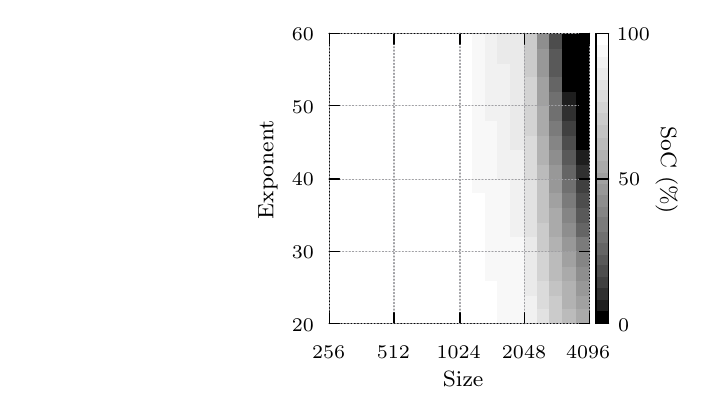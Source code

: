 
\definecolor{cffffff}{RGB}{255,255,255}
\definecolor{cf8f8f8}{RGB}{248,248,248}
\definecolor{cf1f1f1}{RGB}{241,241,241}
\definecolor{ceaeaea}{RGB}{234,234,234}
\definecolor{ce2e2e2}{RGB}{226,226,226}
\definecolor{ccbcbcb}{RGB}{203,203,203}
\definecolor{cbbbbbb}{RGB}{187,187,187}
\definecolor{caaaaaa}{RGB}{170,170,170}
\definecolor{cdbdbdb}{RGB}{219,219,219}
\definecolor{cb2b2b2}{RGB}{178,178,178}
\definecolor{ca1a1a1}{RGB}{161,161,161}
\definecolor{cc3c3c3}{RGB}{195,195,195}
\definecolor{c989898}{RGB}{152,152,152}
\definecolor{cd3d3d3}{RGB}{211,211,211}
\definecolor{c8e8e8e}{RGB}{142,142,142}
\definecolor{c858585}{RGB}{133,133,133}
\definecolor{c7b7b7b}{RGB}{123,123,123}
\definecolor{c656565}{RGB}{101,101,101}
\definecolor{c595959}{RGB}{89,89,89}
\definecolor{c4d4d4d}{RGB}{77,77,77}
\definecolor{c707070}{RGB}{112,112,112}
\definecolor{c404040}{RGB}{64,64,64}
\definecolor{c303030}{RGB}{48,48,48}
\definecolor{c1e1e1e}{RGB}{30,30,30}
\definecolor{ca0a0a4}{RGB}{160,160,164}
\scriptsize
\begin{tikzpicture}[y=0.80pt, x=0.80pt, yscale=-0.6, xscale=0.57, inner sep=0pt, outer sep=0pt]
\begin{scope}[draw=black,line join=bevel,line cap=rect,even odd rule,line width=0.512pt]
  \begin{scope}[cm={{1.0,0.0,0.0,1.0,(0.0,0.0)}},draw=black,line join=bevel,line cap=rect,line width=0.512pt]
  \end{scope}
  \begin{scope}[cm={{1.006,0.0,0.0,1.006,(0.0,0.0)}},draw=black,line join=bevel,line cap=rect,line width=0.512pt]
  \end{scope}
  \begin{scope}[cm={{1.006,0.0,0.0,1.006,(0.0,0.0)}},draw=black,line join=bevel,line cap=rect,line width=0.512pt]
  \end{scope}
  \begin{scope}[cm={{1.006,0.0,0.0,1.006,(0.0,0.0)}},draw=black,line join=bevel,line cap=rect,line width=0.512pt]
  \end{scope}
  \begin{scope}[cm={{1.006,0.0,0.0,1.006,(0.0,0.0)}},draw=cffffff,fill=cffffff,line join=bevel,line cap=rect,line width=0.512pt]
    \path[draw,fill,even odd rule] (57.5,268.5) -- (57.5,257.5) --
      (67.5,257.5) -- (67.5,268.5) -- (57.5,268.5);
    \path[draw,fill,even odd rule] (67.5,268.5) -- (67.5,257.5) --
      (78.5,257.5) -- (78.5,268.5) -- (67.5,268.5);
    \path[draw,fill,even odd rule] (78.5,268.5) -- (78.5,257.5) --
      (88.5,257.5) -- (88.5,268.5) -- (78.5,268.5);
    \path[draw,fill,even odd rule] (88.5,268.5) -- (88.5,257.5) --
      (98.5,257.5) -- (98.5,268.5) -- (88.5,268.5);
    \path[draw,fill,even odd rule] (98.5,268.5) -- (98.5,257.5) --
      (108.5,257.5) -- (108.5,268.5) -- (98.5,268.5);
    \path[draw,fill,even odd rule] (57.5,257.5) -- (57.5,247.5) --
      (67.5,247.5) -- (67.5,257.5) -- (57.5,257.5);
    \path[draw,fill,even odd rule] (67.5,257.5) -- (67.5,247.5) --
      (78.5,247.5) -- (78.5,257.5) -- (67.5,257.5);
    \path[draw,fill,even odd rule] (78.5,257.5) -- (78.5,247.5) --
      (88.5,247.5) -- (88.5,257.5) -- (78.5,257.5);
    \path[draw,fill,even odd rule] (88.5,257.5) -- (88.5,247.5) --
      (98.5,247.5) -- (98.5,257.5) -- (88.5,257.5);
    \path[draw,fill,even odd rule] (98.5,257.5) -- (98.5,247.5) --
      (108.5,247.5) -- (108.5,257.5) -- (98.5,257.5);
    \path[draw,fill,even odd rule] (57.5,247.5) -- (57.5,236.5) --
      (67.5,236.5) -- (67.5,247.5) -- (57.5,247.5);
    \path[draw,fill,even odd rule] (67.5,247.5) -- (67.5,236.5) --
      (78.5,236.5) -- (78.5,247.5) -- (67.5,247.5);
    \path[draw,fill,even odd rule] (78.5,247.5) -- (78.5,236.5) --
      (88.5,236.5) -- (88.5,247.5) -- (78.5,247.5);
    \path[draw,fill,even odd rule] (88.5,247.5) -- (88.5,236.5) --
      (98.5,236.5) -- (98.5,247.5) -- (88.5,247.5);
    \path[draw,fill,even odd rule] (98.5,247.5) -- (98.5,236.5) --
      (108.5,236.5) -- (108.5,247.5) -- (98.5,247.5);
    \path[draw,fill,even odd rule] (57.5,236.5) -- (57.5,225.5) --
      (67.5,225.5) -- (67.5,236.5) -- (57.5,236.5);
    \path[draw,fill,even odd rule] (67.5,236.5) -- (67.5,225.5) --
      (78.5,225.5) -- (78.5,236.5) -- (67.5,236.5);
    \path[draw,fill,even odd rule] (78.5,236.5) -- (78.5,225.5) --
      (88.5,225.5) -- (88.5,236.5) -- (78.5,236.5);
    \path[draw,fill,even odd rule] (88.5,236.5) -- (88.5,225.5) --
      (98.5,225.5) -- (98.5,236.5) -- (88.5,236.5);
    \path[draw,fill,even odd rule] (98.5,236.5) -- (98.5,225.5) --
      (108.5,225.5) -- (108.5,236.5) -- (98.5,236.5);
    \path[draw,fill,even odd rule] (57.5,225.5) -- (57.5,214.5) --
      (67.5,214.5) -- (67.5,225.5) -- (57.5,225.5);
    \path[draw,fill,even odd rule] (67.5,225.5) -- (67.5,214.5) --
      (78.5,214.5) -- (78.5,225.5) -- (67.5,225.5);
    \path[draw,fill,even odd rule] (78.5,225.5) -- (78.5,214.5) --
      (88.5,214.5) -- (88.5,225.5) -- (78.5,225.5);
    \path[draw,fill,even odd rule] (88.5,225.5) -- (88.5,214.5) --
      (98.5,214.5) -- (98.5,225.5) -- (88.5,225.5);
    \path[draw,fill,even odd rule] (98.5,225.5) -- (98.5,214.5) --
      (108.5,214.5) -- (108.5,225.5) -- (98.5,225.5);
    \path[draw,fill,even odd rule] (57.5,214.5) -- (57.5,203.5) --
      (67.5,203.5) -- (67.5,214.5) -- (57.5,214.5);
    \path[draw,fill,even odd rule] (67.5,214.5) -- (67.5,203.5) --
      (78.5,203.5) -- (78.5,214.5) -- (67.5,214.5);
    \path[draw,fill,even odd rule] (78.5,214.5) -- (78.5,203.5) --
      (88.5,203.5) -- (88.5,214.5) -- (78.5,214.5);
    \path[draw,fill,even odd rule] (88.5,214.5) -- (88.5,203.5) --
      (98.5,203.5) -- (98.5,214.5) -- (88.5,214.5);
    \path[draw,fill,even odd rule] (98.5,214.5) -- (98.5,203.5) --
      (108.5,203.5) -- (108.5,214.5) -- (98.5,214.5);
    \path[draw,fill,even odd rule] (57.5,203.5) -- (57.5,192.5) --
      (67.5,192.5) -- (67.5,203.5) -- (57.5,203.5);
    \path[draw,fill,even odd rule] (67.5,203.5) -- (67.5,192.5) --
      (78.5,192.5) -- (78.5,203.5) -- (67.5,203.5);
    \path[draw,fill,even odd rule] (78.5,203.5) -- (78.5,192.5) --
      (88.5,192.5) -- (88.5,203.5) -- (78.5,203.5);
    \path[draw,fill,even odd rule] (88.5,203.5) -- (88.5,192.5) --
      (98.5,192.5) -- (98.5,203.5) -- (88.5,203.5);
    \path[draw,fill,even odd rule] (98.5,203.5) -- (98.5,192.5) --
      (108.5,192.5) -- (108.5,203.5) -- (98.5,203.5);
    \path[draw,fill,even odd rule] (57.5,192.5) -- (57.5,181.5) --
      (67.5,181.5) -- (67.5,192.5) -- (57.5,192.5);
    \path[draw,fill,even odd rule] (67.5,192.5) -- (67.5,181.5) --
      (78.5,181.5) -- (78.5,192.5) -- (67.5,192.5);
    \path[draw,fill,even odd rule] (78.5,192.5) -- (78.5,181.5) --
      (88.5,181.5) -- (88.5,192.5) -- (78.5,192.5);
    \path[draw,fill,even odd rule] (88.5,192.5) -- (88.5,181.5) --
      (98.5,181.5) -- (98.5,192.5) -- (88.5,192.5);
    \path[draw,fill,even odd rule] (98.5,192.5) -- (98.5,181.5) --
      (108.5,181.5) -- (108.5,192.5) -- (98.5,192.5);
    \path[draw,fill,even odd rule] (57.5,181.5) -- (57.5,170.5) --
      (67.5,170.5) -- (67.5,181.5) -- (57.5,181.5);
    \path[draw,fill,even odd rule] (67.5,181.5) -- (67.5,170.5) --
      (78.5,170.5) -- (78.5,181.5) -- (67.5,181.5);
    \path[draw,fill,even odd rule] (78.5,181.5) -- (78.5,170.5) --
      (88.5,170.5) -- (88.5,181.5) -- (78.5,181.5);
    \path[draw,fill,even odd rule] (88.5,181.5) -- (88.5,170.5) --
      (98.5,170.5) -- (98.5,181.5) -- (88.5,181.5);
    \path[draw,fill,even odd rule] (98.5,181.5) -- (98.5,170.5) --
      (108.5,170.5) -- (108.5,181.5) -- (98.5,181.5);
    \path[draw,fill,even odd rule] (57.5,170.5) -- (57.5,160.5) --
      (67.5,160.5) -- (67.5,170.5) -- (57.5,170.5);
    \path[draw,fill,even odd rule] (67.5,170.5) -- (67.5,160.5) --
      (78.5,160.5) -- (78.5,170.5) -- (67.5,170.5);
    \path[draw,fill,even odd rule] (78.5,170.5) -- (78.5,160.5) --
      (88.5,160.5) -- (88.5,170.5) -- (78.5,170.5);
    \path[draw,fill,even odd rule] (88.5,170.5) -- (88.5,160.5) --
      (98.5,160.5) -- (98.5,170.5) -- (88.5,170.5);
    \path[draw,fill,even odd rule] (98.5,170.5) -- (98.5,160.5) --
      (108.5,160.5) -- (108.5,170.5) -- (98.5,170.5);
    \path[draw,fill,even odd rule] (57.5,160.5) -- (57.5,149.5) --
      (67.5,149.5) -- (67.5,160.5) -- (57.5,160.5);
    \path[draw,fill,even odd rule] (67.5,160.5) -- (67.5,149.5) --
      (78.5,149.5) -- (78.5,160.5) -- (67.5,160.5);
    \path[draw,fill,even odd rule] (78.5,160.5) -- (78.5,149.5) --
      (88.5,149.5) -- (88.5,160.5) -- (78.5,160.5);
    \path[draw,fill,even odd rule] (88.5,160.5) -- (88.5,149.5) --
      (98.5,149.5) -- (98.5,160.5) -- (88.5,160.5);
    \path[draw,fill,even odd rule] (98.5,160.5) -- (98.5,149.5) --
      (108.5,149.5) -- (108.5,160.5) -- (98.5,160.5);
    \path[draw,fill,even odd rule] (57.5,149.5) -- (57.5,138.5) --
      (67.5,138.5) -- (67.5,149.5) -- (57.5,149.5);
    \path[draw,fill,even odd rule] (67.5,149.5) -- (67.5,138.5) --
      (78.5,138.5) -- (78.5,149.5) -- (67.5,149.5);
    \path[draw,fill,even odd rule] (78.5,149.5) -- (78.5,138.5) --
      (88.5,138.5) -- (88.5,149.5) -- (78.5,149.5);
    \path[draw,fill,even odd rule] (88.5,149.5) -- (88.5,138.5) --
      (98.5,138.5) -- (98.5,149.5) -- (88.5,149.5);
    \path[draw,fill,even odd rule] (98.5,149.5) -- (98.5,138.5) --
      (108.5,138.5) -- (108.5,149.5) -- (98.5,149.5);
    \path[draw,fill,even odd rule] (57.5,138.5) -- (57.5,127.5) --
      (67.5,127.5) -- (67.5,138.5) -- (57.5,138.5);
    \path[draw,fill,even odd rule] (67.5,138.5) -- (67.5,127.5) --
      (78.5,127.5) -- (78.5,138.5) -- (67.5,138.5);
    \path[draw,fill,even odd rule] (78.5,138.5) -- (78.5,127.5) --
      (88.5,127.5) -- (88.5,138.5) -- (78.5,138.5);
    \path[draw,fill,even odd rule] (88.5,138.5) -- (88.5,127.5) --
      (98.5,127.5) -- (98.5,138.5) -- (88.5,138.5);
    \path[draw,fill,even odd rule] (98.5,138.5) -- (98.5,127.5) --
      (108.5,127.5) -- (108.5,138.5) -- (98.5,138.5);
    \path[draw,fill,even odd rule] (57.5,127.5) -- (57.5,116.5) --
      (67.5,116.5) -- (67.5,127.5) -- (57.5,127.5);
    \path[draw,fill,even odd rule] (67.5,127.5) -- (67.5,116.5) --
      (78.5,116.5) -- (78.5,127.5) -- (67.5,127.5);
    \path[draw,fill,even odd rule] (78.5,127.5) -- (78.5,116.5) --
      (88.5,116.5) -- (88.5,127.5) -- (78.5,127.5);
    \path[draw,fill,even odd rule] (88.5,127.5) -- (88.5,116.5) --
      (98.5,116.5) -- (98.5,127.5) -- (88.5,127.5);
    \path[draw,fill,even odd rule] (98.5,127.5) -- (98.5,116.5) --
      (108.5,116.5) -- (108.5,127.5) -- (98.5,127.5);
    \path[draw,fill,even odd rule] (57.5,116.5) -- (57.5,105.5) --
      (67.5,105.5) -- (67.5,116.5) -- (57.5,116.5);
    \path[draw,fill,even odd rule] (67.5,116.5) -- (67.5,105.5) --
      (78.5,105.5) -- (78.5,116.5) -- (67.5,116.5);
    \path[draw,fill,even odd rule] (78.5,116.5) -- (78.5,105.5) --
      (88.5,105.5) -- (88.5,116.5) -- (78.5,116.5);
    \path[draw,fill,even odd rule] (88.5,116.5) -- (88.5,105.5) --
      (98.5,105.5) -- (98.5,116.5) -- (88.5,116.5);
    \path[draw,fill,even odd rule] (98.5,116.5) -- (98.5,105.5) --
      (108.5,105.5) -- (108.5,116.5) -- (98.5,116.5);
    \path[draw,fill,even odd rule] (57.5,105.5) -- (57.5,94.5) --
      (67.5,94.5) -- (67.5,105.5) -- (57.5,105.5);
    \path[draw,fill,even odd rule] (67.5,105.5) -- (67.5,94.5) --
      (78.5,94.5) -- (78.5,105.5) -- (67.5,105.5);
    \path[draw,fill,even odd rule] (78.5,105.5) -- (78.5,94.5) --
      (88.5,94.5) -- (88.5,105.5) -- (78.5,105.5);
    \path[draw,fill,even odd rule] (88.5,105.5) -- (88.5,94.5) --
      (98.5,94.5) -- (98.5,105.5) -- (88.5,105.5);
    \path[draw,fill,even odd rule] (98.5,105.5) -- (98.5,94.5) --
      (108.5,94.5) -- (108.5,105.5) -- (98.5,105.5);
    \path[draw,fill,even odd rule] (57.5,94.5) -- (57.5,83.5) --
      (67.5,83.5) -- (67.5,94.5) -- (57.5,94.5);
    \path[draw,fill,even odd rule] (67.5,94.5) -- (67.5,83.5) --
      (78.5,83.5) -- (78.5,94.5) -- (67.5,94.5);
    \path[draw,fill,even odd rule] (78.5,94.5) -- (78.5,83.5) --
      (88.5,83.5) -- (88.5,94.5) -- (78.5,94.5);
    \path[draw,fill,even odd rule] (88.5,94.5) -- (88.5,83.5) --
      (98.5,83.5) -- (98.5,94.5) -- (88.5,94.5);
    \path[draw,fill,even odd rule] (98.5,94.5) -- (98.5,83.5) --
      (108.5,83.5) -- (108.5,94.5) -- (98.5,94.5);
    \path[draw,fill,even odd rule] (57.5,83.5) -- (57.5,73.5) --
      (67.5,73.5) -- (67.5,83.5) -- (57.5,83.5);
    \path[draw,fill,even odd rule] (67.5,83.5) -- (67.5,73.5) --
      (78.5,73.5) -- (78.5,83.5) -- (67.5,83.5);
    \path[draw,fill,even odd rule] (78.5,83.5) -- (78.5,73.5) --
      (88.5,73.5) -- (88.5,83.5) -- (78.5,83.5);
    \path[draw,fill,even odd rule] (88.5,83.5) -- (88.5,73.5) --
      (98.5,73.5) -- (98.5,83.5) -- (88.5,83.5);
    \path[draw,fill,even odd rule] (98.5,83.5) -- (98.5,73.5) --
      (108.5,73.5) -- (108.5,83.5) -- (98.5,83.5);
    \path[draw,fill,even odd rule] (57.5,73.5) -- (57.5,62.5) --
      (67.5,62.5) -- (67.5,73.5) -- (57.5,73.5);
    \path[draw,fill,even odd rule] (67.5,73.5) -- (67.5,62.5) --
      (78.5,62.5) -- (78.5,73.5) -- (67.5,73.5);
    \path[draw,fill,even odd rule] (78.5,73.5) -- (78.5,62.5) --
      (88.5,62.5) -- (88.5,73.5) -- (78.5,73.5);
    \path[draw,fill,even odd rule] (88.5,73.5) -- (88.5,62.5) --
      (98.5,62.5) -- (98.5,73.5) -- (88.5,73.5);
    \path[draw,fill,even odd rule] (98.5,73.5) -- (98.5,62.5) --
      (108.5,62.5) -- (108.5,73.5) -- (98.5,73.5);
    \path[draw,fill,even odd rule] (57.5,62.5) -- (57.5,51.5) --
      (67.5,51.5) -- (67.5,62.5) -- (57.5,62.5);
    \path[draw,fill,even odd rule] (67.5,62.5) -- (67.5,51.5) --
      (78.5,51.5) -- (78.5,62.5) -- (67.5,62.5);
    \path[draw,fill,even odd rule] (78.5,62.5) -- (78.5,51.5) --
      (88.5,51.5) -- (88.5,62.5) -- (78.5,62.5);
    \path[draw,fill,even odd rule] (88.5,62.5) -- (88.5,51.5) --
      (98.5,51.5) -- (98.5,62.5) -- (88.5,62.5);
    \path[draw,fill,even odd rule] (98.5,62.5) -- (98.5,51.5) --
      (108.5,51.5) -- (108.5,62.5) -- (98.5,62.5);
    \path[draw,fill,even odd rule] (108.5,268.5) -- (108.5,257.5) --
      (119.5,257.5) -- (119.5,268.5) -- (108.5,268.5);
    \path[draw,fill,even odd rule] (119.5,268.5) -- (119.5,257.5) --
      (129.5,257.5) -- (129.5,268.5) -- (119.5,268.5);
    \path[draw,fill,even odd rule] (129.5,268.5) -- (129.5,257.5) --
      (139.5,257.5) -- (139.5,268.5) -- (129.5,268.5);
    \path[draw,fill,even odd rule] (139.5,268.5) -- (139.5,257.5) --
      (149.5,257.5) -- (149.5,268.5) -- (139.5,268.5);
    \path[draw,fill,even odd rule] (149.5,268.5) -- (149.5,257.5) --
      (160.5,257.5) -- (160.5,268.5) -- (149.5,268.5);
    \path[draw,fill,even odd rule] (108.5,257.5) -- (108.5,247.5) --
      (119.5,247.5) -- (119.5,257.5) -- (108.5,257.5);
    \path[draw,fill,even odd rule] (119.5,257.5) -- (119.5,247.5) --
      (129.5,247.5) -- (129.5,257.5) -- (119.5,257.5);
    \path[draw,fill,even odd rule] (129.5,257.5) -- (129.5,247.5) --
      (139.5,247.5) -- (139.5,257.5) -- (129.5,257.5);
    \path[draw,fill,even odd rule] (139.5,257.5) -- (139.5,247.5) --
      (149.5,247.5) -- (149.5,257.5) -- (139.5,257.5);
    \path[draw,fill,even odd rule] (149.5,257.5) -- (149.5,247.5) --
      (160.5,247.5) -- (160.5,257.5) -- (149.5,257.5);
    \path[draw,fill,even odd rule] (108.5,247.5) -- (108.5,236.5) --
      (119.5,236.5) -- (119.5,247.5) -- (108.5,247.5);
    \path[draw,fill,even odd rule] (119.5,247.5) -- (119.5,236.5) --
      (129.5,236.5) -- (129.5,247.5) -- (119.5,247.5);
    \path[draw,fill,even odd rule] (129.5,247.5) -- (129.5,236.5) --
      (139.5,236.5) -- (139.5,247.5) -- (129.5,247.5);
    \path[draw,fill,even odd rule] (139.5,247.5) -- (139.5,236.5) --
      (149.5,236.5) -- (149.5,247.5) -- (139.5,247.5);
    \path[draw,fill,even odd rule] (149.5,247.5) -- (149.5,236.5) --
      (160.5,236.5) -- (160.5,247.5) -- (149.5,247.5);
    \path[draw,fill,even odd rule] (108.5,236.5) -- (108.5,225.5) --
      (119.5,225.5) -- (119.5,236.5) -- (108.5,236.5);
    \path[draw,fill,even odd rule] (119.5,236.5) -- (119.5,225.5) --
      (129.5,225.5) -- (129.5,236.5) -- (119.5,236.5);
    \path[draw,fill,even odd rule] (129.5,236.5) -- (129.5,225.5) --
      (139.5,225.5) -- (139.5,236.5) -- (129.5,236.5);
    \path[draw,fill,even odd rule] (139.5,236.5) -- (139.5,225.5) --
      (149.5,225.5) -- (149.5,236.5) -- (139.5,236.5);
    \path[draw,fill,even odd rule] (149.5,236.5) -- (149.5,225.5) --
      (160.5,225.5) -- (160.5,236.5) -- (149.5,236.5);
    \path[draw,fill,even odd rule] (108.5,225.5) -- (108.5,214.5) --
      (119.5,214.5) -- (119.5,225.5) -- (108.5,225.5);
    \path[draw,fill,even odd rule] (119.5,225.5) -- (119.5,214.5) --
      (129.5,214.5) -- (129.5,225.5) -- (119.5,225.5);
    \path[draw,fill,even odd rule] (129.5,225.5) -- (129.5,214.5) --
      (139.5,214.5) -- (139.5,225.5) -- (129.5,225.5);
    \path[draw,fill,even odd rule] (139.5,225.5) -- (139.5,214.5) --
      (149.5,214.5) -- (149.5,225.5) -- (139.5,225.5);
    \path[draw,fill,even odd rule] (149.5,225.5) -- (149.5,214.5) --
      (160.5,214.5) -- (160.5,225.5) -- (149.5,225.5);
    \path[draw,fill,even odd rule] (108.5,214.5) -- (108.5,203.5) --
      (119.5,203.5) -- (119.5,214.5) -- (108.5,214.5);
    \path[draw,fill,even odd rule] (119.5,214.5) -- (119.5,203.5) --
      (129.5,203.5) -- (129.5,214.5) -- (119.5,214.5);
    \path[draw,fill,even odd rule] (129.5,214.5) -- (129.5,203.5) --
      (139.5,203.5) -- (139.5,214.5) -- (129.5,214.5);
    \path[draw,fill,even odd rule] (139.5,214.5) -- (139.5,203.5) --
      (149.5,203.5) -- (149.5,214.5) -- (139.5,214.5);
    \path[draw,fill,even odd rule] (149.5,214.5) -- (149.5,203.5) --
      (160.5,203.5) -- (160.5,214.5) -- (149.5,214.5);
    \path[draw,fill,even odd rule] (108.5,203.5) -- (108.5,192.5) --
      (119.5,192.5) -- (119.5,203.5) -- (108.5,203.5);
    \path[draw,fill,even odd rule] (119.5,203.5) -- (119.5,192.5) --
      (129.5,192.5) -- (129.5,203.5) -- (119.5,203.5);
    \path[draw,fill,even odd rule] (129.5,203.5) -- (129.5,192.5) --
      (139.5,192.5) -- (139.5,203.5) -- (129.5,203.5);
    \path[draw,fill,even odd rule] (139.5,203.5) -- (139.5,192.5) --
      (149.5,192.5) -- (149.5,203.5) -- (139.5,203.5);
    \path[draw,fill,even odd rule] (149.5,203.5) -- (149.5,192.5) --
      (160.5,192.5) -- (160.5,203.5) -- (149.5,203.5);
    \path[draw,fill,even odd rule] (108.5,192.5) -- (108.5,181.5) --
      (119.5,181.5) -- (119.5,192.5) -- (108.5,192.5);
    \path[draw,fill,even odd rule] (119.5,192.5) -- (119.5,181.5) --
      (129.5,181.5) -- (129.5,192.5) -- (119.5,192.5);
    \path[draw,fill,even odd rule] (129.5,192.5) -- (129.5,181.5) --
      (139.5,181.5) -- (139.5,192.5) -- (129.5,192.5);
    \path[draw,fill,even odd rule] (139.5,192.5) -- (139.5,181.5) --
      (149.5,181.5) -- (149.5,192.5) -- (139.5,192.5);
    \path[draw,fill,even odd rule] (149.5,192.5) -- (149.5,181.5) --
      (160.5,181.5) -- (160.5,192.5) -- (149.5,192.5);
    \path[draw,fill,even odd rule] (108.5,181.5) -- (108.5,170.5) --
      (119.5,170.5) -- (119.5,181.5) -- (108.5,181.5);
    \path[draw,fill,even odd rule] (119.5,181.5) -- (119.5,170.5) --
      (129.5,170.5) -- (129.5,181.5) -- (119.5,181.5);
    \path[draw,fill,even odd rule] (129.5,181.5) -- (129.5,170.5) --
      (139.5,170.5) -- (139.5,181.5) -- (129.5,181.5);
    \path[draw,fill,even odd rule] (139.5,181.5) -- (139.5,170.5) --
      (149.5,170.5) -- (149.5,181.5) -- (139.5,181.5);
    \path[draw,fill,even odd rule] (149.5,181.5) -- (149.5,170.5) --
      (160.5,170.5) -- (160.5,181.5) -- (149.5,181.5);
    \path[draw,fill,even odd rule] (108.5,170.5) -- (108.5,160.5) --
      (119.5,160.5) -- (119.5,170.5) -- (108.5,170.5);
    \path[draw,fill,even odd rule] (119.5,170.5) -- (119.5,160.5) --
      (129.5,160.5) -- (129.5,170.5) -- (119.5,170.5);
    \path[draw,fill,even odd rule] (129.5,170.5) -- (129.5,160.5) --
      (139.5,160.5) -- (139.5,170.5) -- (129.5,170.5);
    \path[draw,fill,even odd rule] (139.5,170.5) -- (139.5,160.5) --
      (149.5,160.5) -- (149.5,170.5) -- (139.5,170.5);
    \path[draw,fill,even odd rule] (149.5,170.5) -- (149.5,160.5) --
      (160.5,160.5) -- (160.5,170.5) -- (149.5,170.5);
    \path[draw,fill,even odd rule] (108.5,160.5) -- (108.5,149.5) --
      (119.5,149.5) -- (119.5,160.5) -- (108.5,160.5);
    \path[draw,fill,even odd rule] (119.5,160.5) -- (119.5,149.5) --
      (129.5,149.5) -- (129.5,160.5) -- (119.5,160.5);
    \path[draw,fill,even odd rule] (129.5,160.5) -- (129.5,149.5) --
      (139.5,149.5) -- (139.5,160.5) -- (129.5,160.5);
    \path[draw,fill,even odd rule] (139.5,160.5) -- (139.5,149.5) --
      (149.5,149.5) -- (149.5,160.5) -- (139.5,160.5);
    \path[draw,fill,even odd rule] (149.5,160.5) -- (149.5,149.5) --
      (160.5,149.5) -- (160.5,160.5) -- (149.5,160.5);
    \path[draw,fill,even odd rule] (108.5,149.5) -- (108.5,138.5) --
      (119.5,138.5) -- (119.5,149.5) -- (108.5,149.5);
    \path[draw,fill,even odd rule] (119.5,149.5) -- (119.5,138.5) --
      (129.5,138.5) -- (129.5,149.5) -- (119.5,149.5);
    \path[draw,fill,even odd rule] (129.5,149.5) -- (129.5,138.5) --
      (139.5,138.5) -- (139.5,149.5) -- (129.5,149.5);
    \path[draw,fill,even odd rule] (139.5,149.5) -- (139.5,138.5) --
      (149.5,138.5) -- (149.5,149.5) -- (139.5,149.5);
    \path[draw,fill,even odd rule] (149.5,149.5) -- (149.5,138.5) --
      (160.5,138.5) -- (160.5,149.5) -- (149.5,149.5);
    \path[draw,fill,even odd rule] (108.5,138.5) -- (108.5,127.5) --
      (119.5,127.5) -- (119.5,138.5) -- (108.5,138.5);
    \path[draw,fill,even odd rule] (119.5,138.5) -- (119.5,127.5) --
      (129.5,127.5) -- (129.5,138.5) -- (119.5,138.5);
    \path[draw,fill,even odd rule] (129.5,138.5) -- (129.5,127.5) --
      (139.5,127.5) -- (139.5,138.5) -- (129.5,138.5);
    \path[draw,fill,even odd rule] (139.5,138.5) -- (139.5,127.5) --
      (149.5,127.5) -- (149.5,138.5) -- (139.5,138.5);
    \path[draw,fill,even odd rule] (149.5,138.5) -- (149.5,127.5) --
      (160.5,127.5) -- (160.5,138.5) -- (149.5,138.5);
    \path[draw,fill,even odd rule] (108.5,127.5) -- (108.5,116.5) --
      (119.5,116.5) -- (119.5,127.5) -- (108.5,127.5);
    \path[draw,fill,even odd rule] (119.5,127.5) -- (119.5,116.5) --
      (129.5,116.5) -- (129.5,127.5) -- (119.5,127.5);
    \path[draw,fill,even odd rule] (129.5,127.5) -- (129.5,116.5) --
      (139.5,116.5) -- (139.5,127.5) -- (129.5,127.5);
    \path[draw,fill,even odd rule] (139.5,127.5) -- (139.5,116.5) --
      (149.5,116.5) -- (149.5,127.5) -- (139.5,127.5);
    \path[draw,fill,even odd rule] (149.5,127.5) -- (149.5,116.5) --
      (160.5,116.5) -- (160.5,127.5) -- (149.5,127.5);
    \path[draw,fill,even odd rule] (108.5,116.5) -- (108.5,105.5) --
      (119.5,105.5) -- (119.5,116.5) -- (108.5,116.5);
    \path[draw,fill,even odd rule] (119.5,116.5) -- (119.5,105.5) --
      (129.5,105.5) -- (129.5,116.5) -- (119.5,116.5);
    \path[draw,fill,even odd rule] (129.5,116.5) -- (129.5,105.5) --
      (139.5,105.5) -- (139.5,116.5) -- (129.5,116.5);
    \path[draw,fill,even odd rule] (139.5,116.5) -- (139.5,105.5) --
      (149.5,105.5) -- (149.5,116.5) -- (139.5,116.5);
    \path[draw,fill,even odd rule] (149.5,116.5) -- (149.5,105.5) --
      (160.5,105.5) -- (160.5,116.5) -- (149.5,116.5);
    \path[draw,fill,even odd rule] (108.5,105.5) -- (108.5,94.5) --
      (119.5,94.5) -- (119.5,105.5) -- (108.5,105.5);
    \path[draw,fill,even odd rule] (119.5,105.5) -- (119.5,94.5) --
      (129.5,94.5) -- (129.5,105.5) -- (119.5,105.5);
    \path[draw,fill,even odd rule] (129.5,105.5) -- (129.5,94.5) --
      (139.5,94.5) -- (139.5,105.5) -- (129.5,105.5);
    \path[draw,fill,even odd rule] (139.5,105.5) -- (139.5,94.5) --
      (149.5,94.5) -- (149.5,105.5) -- (139.5,105.5);
    \path[draw,fill,even odd rule] (149.5,105.5) -- (149.5,94.5) --
      (160.5,94.5) -- (160.5,105.5) -- (149.5,105.5);
    \path[draw,fill,even odd rule] (108.5,94.5) -- (108.5,83.5) --
      (119.5,83.5) -- (119.5,94.5) -- (108.5,94.5);
    \path[draw,fill,even odd rule] (119.5,94.5) -- (119.5,83.5) --
      (129.5,83.5) -- (129.5,94.5) -- (119.5,94.5);
    \path[draw,fill,even odd rule] (129.5,94.5) -- (129.5,83.5) --
      (139.5,83.5) -- (139.5,94.5) -- (129.5,94.5);
    \path[draw,fill,even odd rule] (139.5,94.5) -- (139.5,83.5) --
      (149.5,83.5) -- (149.5,94.5) -- (139.5,94.5);
    \path[draw,fill,even odd rule] (149.5,94.5) -- (149.5,83.5) --
      (160.5,83.5) -- (160.5,94.5) -- (149.5,94.5);
    \path[draw,fill,even odd rule] (108.5,83.5) -- (108.5,73.5) --
      (119.5,73.5) -- (119.5,83.5) -- (108.5,83.5);
    \path[draw,fill,even odd rule] (119.5,83.5) -- (119.5,73.5) --
      (129.5,73.5) -- (129.5,83.5) -- (119.5,83.5);
    \path[draw,fill,even odd rule] (129.5,83.5) -- (129.5,73.5) --
      (139.5,73.5) -- (139.5,83.5) -- (129.5,83.5);
    \path[draw,fill,even odd rule] (139.5,83.5) -- (139.5,73.5) --
      (149.5,73.5) -- (149.5,83.5) -- (139.5,83.5);
    \path[draw,fill,even odd rule] (149.5,83.5) -- (149.5,73.5) --
      (160.5,73.5) -- (160.5,83.5) -- (149.5,83.5);
    \path[draw,fill,even odd rule] (108.5,73.5) -- (108.5,62.5) --
      (119.5,62.5) -- (119.5,73.5) -- (108.5,73.5);
    \path[draw,fill,even odd rule] (119.5,73.5) -- (119.5,62.5) --
      (129.5,62.5) -- (129.5,73.5) -- (119.5,73.5);
    \path[draw,fill,even odd rule] (129.5,73.5) -- (129.5,62.5) --
      (139.5,62.5) -- (139.5,73.5) -- (129.5,73.5);
    \path[draw,fill,even odd rule] (139.5,73.5) -- (139.5,62.5) --
      (149.5,62.5) -- (149.5,73.5) -- (139.5,73.5);
    \path[draw,fill,even odd rule] (149.5,73.5) -- (149.5,62.5) --
      (160.5,62.5) -- (160.5,73.5) -- (149.5,73.5);
    \path[draw,fill,even odd rule] (108.5,62.5) -- (108.5,51.5) --
      (119.5,51.5) -- (119.5,62.5) -- (108.5,62.5);
    \path[draw,fill,even odd rule] (119.5,62.5) -- (119.5,51.5) --
      (129.5,51.5) -- (129.5,62.5) -- (119.5,62.5);
    \path[draw,fill,even odd rule] (129.5,62.5) -- (129.5,51.5) --
      (139.5,51.5) -- (139.5,62.5) -- (129.5,62.5);
    \path[draw,fill,even odd rule] (139.5,62.5) -- (139.5,51.5) --
      (149.5,51.5) -- (149.5,62.5) -- (139.5,62.5);
    \path[draw,fill,even odd rule] (149.5,62.5) -- (149.5,51.5) --
      (160.5,51.5) -- (160.5,62.5) -- (149.5,62.5);
    \path[draw,fill,even odd rule] (160.5,268.5) -- (160.5,257.5) --
      (170.5,257.5) -- (170.5,268.5) -- (160.5,268.5);
    \path[draw,fill,even odd rule] (170.5,268.5) -- (170.5,257.5) --
      (180.5,257.5) -- (180.5,268.5) -- (170.5,268.5);
    \path[draw,fill,even odd rule] (180.5,268.5) -- (180.5,257.5) --
      (190.5,257.5) -- (190.5,268.5) -- (180.5,268.5);
  \end{scope}
  \begin{scope}[cm={{1.006,0.0,0.0,1.006,(0.0,0.0)}},draw=cf8f8f8,fill=cf8f8f8,line join=bevel,line cap=rect,line width=0.512pt]
    \path[draw,fill,even odd rule] (190.5,268.5) -- (190.5,257.5) --
      (200.5,257.5) -- (200.5,268.5) -- (190.5,268.5);
    \path[draw,fill,even odd rule] (200.5,268.5) -- (200.5,257.5) --
      (211.5,257.5) -- (211.5,268.5) -- (200.5,268.5);
  \end{scope}
  \begin{scope}[cm={{1.006,0.0,0.0,1.006,(0.0,0.0)}},draw=cffffff,fill=cffffff,line join=bevel,line cap=rect,line width=0.512pt]
    \path[draw,fill,even odd rule] (160.5,257.5) -- (160.5,247.5) --
      (170.5,247.5) -- (170.5,257.5) -- (160.5,257.5);
    \path[draw,fill,even odd rule] (170.5,257.5) -- (170.5,247.5) --
      (180.5,247.5) -- (180.5,257.5) -- (170.5,257.5);
    \path[draw,fill,even odd rule] (180.5,257.5) -- (180.5,247.5) --
      (190.5,247.5) -- (190.5,257.5) -- (180.5,257.5);
  \end{scope}
  \begin{scope}[cm={{1.006,0.0,0.0,1.006,(0.0,0.0)}},draw=cf8f8f8,fill=cf8f8f8,line join=bevel,line cap=rect,line width=0.512pt]
    \path[draw,fill,even odd rule] (190.5,257.5) -- (190.5,247.5) --
      (200.5,247.5) -- (200.5,257.5) -- (190.5,257.5);
    \path[draw,fill,even odd rule] (200.5,257.5) -- (200.5,247.5) --
      (211.5,247.5) -- (211.5,257.5) -- (200.5,257.5);
  \end{scope}
  \begin{scope}[cm={{1.006,0.0,0.0,1.006,(0.0,0.0)}},draw=cffffff,fill=cffffff,line join=bevel,line cap=rect,line width=0.512pt]
    \path[draw,fill,even odd rule] (160.5,247.5) -- (160.5,236.5) --
      (170.5,236.5) -- (170.5,247.5) -- (160.5,247.5);
    \path[draw,fill,even odd rule] (170.5,247.5) -- (170.5,236.5) --
      (180.5,236.5) -- (180.5,247.5) -- (170.5,247.5);
    \path[draw,fill,even odd rule] (180.5,247.5) -- (180.5,236.5) --
      (190.5,236.5) -- (190.5,247.5) -- (180.5,247.5);
  \end{scope}
  \begin{scope}[cm={{1.006,0.0,0.0,1.006,(0.0,0.0)}},draw=cf8f8f8,fill=cf8f8f8,line join=bevel,line cap=rect,line width=0.512pt]
    \path[draw,fill,even odd rule] (190.5,247.5) -- (190.5,236.5) --
      (200.5,236.5) -- (200.5,247.5) -- (190.5,247.5);
    \path[draw,fill,even odd rule] (200.5,247.5) -- (200.5,236.5) --
      (211.5,236.5) -- (211.5,247.5) -- (200.5,247.5);
  \end{scope}
  \begin{scope}[cm={{1.006,0.0,0.0,1.006,(0.0,0.0)}},draw=cffffff,fill=cffffff,line join=bevel,line cap=rect,line width=0.512pt]
    \path[draw,fill,even odd rule] (160.5,236.5) -- (160.5,225.5) --
      (170.5,225.5) -- (170.5,236.5) -- (160.5,236.5);
    \path[draw,fill,even odd rule] (170.5,236.5) -- (170.5,225.5) --
      (180.5,225.5) -- (180.5,236.5) -- (170.5,236.5);
  \end{scope}
  \begin{scope}[cm={{1.006,0.0,0.0,1.006,(0.0,0.0)}},draw=cf8f8f8,fill=cf8f8f8,line join=bevel,line cap=rect,line width=0.512pt]
    \path[draw,fill,even odd rule] (180.5,236.5) -- (180.5,225.5) --
      (190.5,225.5) -- (190.5,236.5) -- (180.5,236.5);
    \path[draw,fill,even odd rule] (190.5,236.5) -- (190.5,225.5) --
      (200.5,225.5) -- (200.5,236.5) -- (190.5,236.5);
    \path[draw,fill,even odd rule] (200.5,236.5) -- (200.5,225.5) --
      (211.5,225.5) -- (211.5,236.5) -- (200.5,236.5);
  \end{scope}
  \begin{scope}[cm={{1.006,0.0,0.0,1.006,(0.0,0.0)}},draw=cffffff,fill=cffffff,line join=bevel,line cap=rect,line width=0.512pt]
    \path[draw,fill,even odd rule] (160.5,225.5) -- (160.5,214.5) --
      (170.5,214.5) -- (170.5,225.5) -- (160.5,225.5);
    \path[draw,fill,even odd rule] (170.5,225.5) -- (170.5,214.5) --
      (180.5,214.5) -- (180.5,225.5) -- (170.5,225.5);
  \end{scope}
  \begin{scope}[cm={{1.006,0.0,0.0,1.006,(0.0,0.0)}},draw=cf8f8f8,fill=cf8f8f8,line join=bevel,line cap=rect,line width=0.512pt]
    \path[draw,fill,even odd rule] (180.5,225.5) -- (180.5,214.5) --
      (190.5,214.5) -- (190.5,225.5) -- (180.5,225.5);
    \path[draw,fill,even odd rule] (190.5,225.5) -- (190.5,214.5) --
      (200.5,214.5) -- (200.5,225.5) -- (190.5,225.5);
    \path[draw,fill,even odd rule] (200.5,225.5) -- (200.5,214.5) --
      (211.5,214.5) -- (211.5,225.5) -- (200.5,225.5);
  \end{scope}
  \begin{scope}[cm={{1.006,0.0,0.0,1.006,(0.0,0.0)}},draw=cffffff,fill=cffffff,line join=bevel,line cap=rect,line width=0.512pt]
    \path[draw,fill,even odd rule] (160.5,214.5) -- (160.5,203.5) --
      (170.5,203.5) -- (170.5,214.5) -- (160.5,214.5);
    \path[draw,fill,even odd rule] (170.5,214.5) -- (170.5,203.5) --
      (180.5,203.5) -- (180.5,214.5) -- (170.5,214.5);
  \end{scope}
  \begin{scope}[cm={{1.006,0.0,0.0,1.006,(0.0,0.0)}},draw=cf8f8f8,fill=cf8f8f8,line join=bevel,line cap=rect,line width=0.512pt]
    \path[draw,fill,even odd rule] (180.5,214.5) -- (180.5,203.5) --
      (190.5,203.5) -- (190.5,214.5) -- (180.5,214.5);
    \path[draw,fill,even odd rule] (190.5,214.5) -- (190.5,203.5) --
      (200.5,203.5) -- (200.5,214.5) -- (190.5,214.5);
    \path[draw,fill,even odd rule] (200.5,214.5) -- (200.5,203.5) --
      (211.5,203.5) -- (211.5,214.5) -- (200.5,214.5);
  \end{scope}
  \begin{scope}[cm={{1.006,0.0,0.0,1.006,(0.0,0.0)}},draw=cffffff,fill=cffffff,line join=bevel,line cap=rect,line width=0.512pt]
    \path[draw,fill,even odd rule] (160.5,203.5) -- (160.5,192.5) --
      (170.5,192.5) -- (170.5,203.5) -- (160.5,203.5);
    \path[draw,fill,even odd rule] (170.5,203.5) -- (170.5,192.5) --
      (180.5,192.5) -- (180.5,203.5) -- (170.5,203.5);
  \end{scope}
  \begin{scope}[cm={{1.006,0.0,0.0,1.006,(0.0,0.0)}},draw=cf8f8f8,fill=cf8f8f8,line join=bevel,line cap=rect,line width=0.512pt]
    \path[draw,fill,even odd rule] (180.5,203.5) -- (180.5,192.5) --
      (190.5,192.5) -- (190.5,203.5) -- (180.5,203.5);
    \path[draw,fill,even odd rule] (190.5,203.5) -- (190.5,192.5) --
      (200.5,192.5) -- (200.5,203.5) -- (190.5,203.5);
  \end{scope}
  \begin{scope}[cm={{1.006,0.0,0.0,1.006,(0.0,0.0)}},draw=cf1f1f1,fill=cf1f1f1,line join=bevel,line cap=rect,line width=0.512pt]
    \path[draw,fill,even odd rule] (200.5,203.5) -- (200.5,192.5) --
      (211.5,192.5) -- (211.5,203.5) -- (200.5,203.5);
  \end{scope}
  \begin{scope}[cm={{1.006,0.0,0.0,1.006,(0.0,0.0)}},draw=cffffff,fill=cffffff,line join=bevel,line cap=rect,line width=0.512pt]
    \path[draw,fill,even odd rule] (160.5,192.5) -- (160.5,181.5) --
      (170.5,181.5) -- (170.5,192.5) -- (160.5,192.5);
    \path[draw,fill,even odd rule] (170.5,192.5) -- (170.5,181.5) --
      (180.5,181.5) -- (180.5,192.5) -- (170.5,192.5);
  \end{scope}
  \begin{scope}[cm={{1.006,0.0,0.0,1.006,(0.0,0.0)}},draw=cf8f8f8,fill=cf8f8f8,line join=bevel,line cap=rect,line width=0.512pt]
    \path[draw,fill,even odd rule] (180.5,192.5) -- (180.5,181.5) --
      (190.5,181.5) -- (190.5,192.5) -- (180.5,192.5);
    \path[draw,fill,even odd rule] (190.5,192.5) -- (190.5,181.5) --
      (200.5,181.5) -- (200.5,192.5) -- (190.5,192.5);
  \end{scope}
  \begin{scope}[cm={{1.006,0.0,0.0,1.006,(0.0,0.0)}},draw=cf1f1f1,fill=cf1f1f1,line join=bevel,line cap=rect,line width=0.512pt]
    \path[draw,fill,even odd rule] (200.5,192.5) -- (200.5,181.5) --
      (211.5,181.5) -- (211.5,192.5) -- (200.5,192.5);
  \end{scope}
  \begin{scope}[cm={{1.006,0.0,0.0,1.006,(0.0,0.0)}},draw=cffffff,fill=cffffff,line join=bevel,line cap=rect,line width=0.512pt]
    \path[draw,fill,even odd rule] (160.5,181.5) -- (160.5,170.5) --
      (170.5,170.5) -- (170.5,181.5) -- (160.5,181.5);
    \path[draw,fill,even odd rule] (170.5,181.5) -- (170.5,170.5) --
      (180.5,170.5) -- (180.5,181.5) -- (170.5,181.5);
  \end{scope}
  \begin{scope}[cm={{1.006,0.0,0.0,1.006,(0.0,0.0)}},draw=cf8f8f8,fill=cf8f8f8,line join=bevel,line cap=rect,line width=0.512pt]
    \path[draw,fill,even odd rule] (180.5,181.5) -- (180.5,170.5) --
      (190.5,170.5) -- (190.5,181.5) -- (180.5,181.5);
    \path[draw,fill,even odd rule] (190.5,181.5) -- (190.5,170.5) --
      (200.5,170.5) -- (200.5,181.5) -- (190.5,181.5);
  \end{scope}
  \begin{scope}[cm={{1.006,0.0,0.0,1.006,(0.0,0.0)}},draw=cf1f1f1,fill=cf1f1f1,line join=bevel,line cap=rect,line width=0.512pt]
    \path[draw,fill,even odd rule] (200.5,181.5) -- (200.5,170.5) --
      (211.5,170.5) -- (211.5,181.5) -- (200.5,181.5);
  \end{scope}
  \begin{scope}[cm={{1.006,0.0,0.0,1.006,(0.0,0.0)}},draw=cffffff,fill=cffffff,line join=bevel,line cap=rect,line width=0.512pt]
    \path[draw,fill,even odd rule] (160.5,170.5) -- (160.5,160.5) --
      (170.5,160.5) -- (170.5,170.5) -- (160.5,170.5);
  \end{scope}
  \begin{scope}[cm={{1.006,0.0,0.0,1.006,(0.0,0.0)}},draw=cf8f8f8,fill=cf8f8f8,line join=bevel,line cap=rect,line width=0.512pt]
    \path[draw,fill,even odd rule] (170.5,170.5) -- (170.5,160.5) --
      (180.5,160.5) -- (180.5,170.5) -- (170.5,170.5);
    \path[draw,fill,even odd rule] (180.5,170.5) -- (180.5,160.5) --
      (190.5,160.5) -- (190.5,170.5) -- (180.5,170.5);
    \path[draw,fill,even odd rule] (190.5,170.5) -- (190.5,160.5) --
      (200.5,160.5) -- (200.5,170.5) -- (190.5,170.5);
  \end{scope}
  \begin{scope}[cm={{1.006,0.0,0.0,1.006,(0.0,0.0)}},draw=cf1f1f1,fill=cf1f1f1,line join=bevel,line cap=rect,line width=0.512pt]
    \path[draw,fill,even odd rule] (200.5,170.5) -- (200.5,160.5) --
      (211.5,160.5) -- (211.5,170.5) -- (200.5,170.5);
  \end{scope}
  \begin{scope}[cm={{1.006,0.0,0.0,1.006,(0.0,0.0)}},draw=cffffff,fill=cffffff,line join=bevel,line cap=rect,line width=0.512pt]
    \path[draw,fill,even odd rule] (160.5,160.5) -- (160.5,149.5) --
      (170.5,149.5) -- (170.5,160.5) -- (160.5,160.5);
  \end{scope}
  \begin{scope}[cm={{1.006,0.0,0.0,1.006,(0.0,0.0)}},draw=cf8f8f8,fill=cf8f8f8,line join=bevel,line cap=rect,line width=0.512pt]
    \path[draw,fill,even odd rule] (170.5,160.5) -- (170.5,149.5) --
      (180.5,149.5) -- (180.5,160.5) -- (170.5,160.5);
    \path[draw,fill,even odd rule] (180.5,160.5) -- (180.5,149.5) --
      (190.5,149.5) -- (190.5,160.5) -- (180.5,160.5);
  \end{scope}
  \begin{scope}[cm={{1.006,0.0,0.0,1.006,(0.0,0.0)}},draw=cf1f1f1,fill=cf1f1f1,line join=bevel,line cap=rect,line width=0.512pt]
    \path[draw,fill,even odd rule] (190.5,160.5) -- (190.5,149.5) --
      (200.5,149.5) -- (200.5,160.5) -- (190.5,160.5);
    \path[draw,fill,even odd rule] (200.5,160.5) -- (200.5,149.5) --
      (211.5,149.5) -- (211.5,160.5) -- (200.5,160.5);
  \end{scope}
  \begin{scope}[cm={{1.006,0.0,0.0,1.006,(0.0,0.0)}},draw=cffffff,fill=cffffff,line join=bevel,line cap=rect,line width=0.512pt]
    \path[draw,fill,even odd rule] (160.5,149.5) -- (160.5,138.5) --
      (170.5,138.5) -- (170.5,149.5) -- (160.5,149.5);
  \end{scope}
  \begin{scope}[cm={{1.006,0.0,0.0,1.006,(0.0,0.0)}},draw=cf8f8f8,fill=cf8f8f8,line join=bevel,line cap=rect,line width=0.512pt]
    \path[draw,fill,even odd rule] (170.5,149.5) -- (170.5,138.5) --
      (180.5,138.5) -- (180.5,149.5) -- (170.5,149.5);
    \path[draw,fill,even odd rule] (180.5,149.5) -- (180.5,138.5) --
      (190.5,138.5) -- (190.5,149.5) -- (180.5,149.5);
  \end{scope}
  \begin{scope}[cm={{1.006,0.0,0.0,1.006,(0.0,0.0)}},draw=cf1f1f1,fill=cf1f1f1,line join=bevel,line cap=rect,line width=0.512pt]
    \path[draw,fill,even odd rule] (190.5,149.5) -- (190.5,138.5) --
      (200.5,138.5) -- (200.5,149.5) -- (190.5,149.5);
    \path[draw,fill,even odd rule] (200.5,149.5) -- (200.5,138.5) --
      (211.5,138.5) -- (211.5,149.5) -- (200.5,149.5);
  \end{scope}
  \begin{scope}[cm={{1.006,0.0,0.0,1.006,(0.0,0.0)}},draw=cffffff,fill=cffffff,line join=bevel,line cap=rect,line width=0.512pt]
    \path[draw,fill,even odd rule] (160.5,138.5) -- (160.5,127.5) --
      (170.5,127.5) -- (170.5,138.5) -- (160.5,138.5);
  \end{scope}
  \begin{scope}[cm={{1.006,0.0,0.0,1.006,(0.0,0.0)}},draw=cf8f8f8,fill=cf8f8f8,line join=bevel,line cap=rect,line width=0.512pt]
    \path[draw,fill,even odd rule] (170.5,138.5) -- (170.5,127.5) --
      (180.5,127.5) -- (180.5,138.5) -- (170.5,138.5);
    \path[draw,fill,even odd rule] (180.5,138.5) -- (180.5,127.5) --
      (190.5,127.5) -- (190.5,138.5) -- (180.5,138.5);
  \end{scope}
  \begin{scope}[cm={{1.006,0.0,0.0,1.006,(0.0,0.0)}},draw=cf1f1f1,fill=cf1f1f1,line join=bevel,line cap=rect,line width=0.512pt]
    \path[draw,fill,even odd rule] (190.5,138.5) -- (190.5,127.5) --
      (200.5,127.5) -- (200.5,138.5) -- (190.5,138.5);
  \end{scope}
  \begin{scope}[cm={{1.006,0.0,0.0,1.006,(0.0,0.0)}},draw=ceaeaea,fill=ceaeaea,line join=bevel,line cap=rect,line width=0.512pt]
    \path[draw,fill,even odd rule] (200.5,138.5) -- (200.5,127.5) --
      (211.5,127.5) -- (211.5,138.5) -- (200.5,138.5);
  \end{scope}
  \begin{scope}[cm={{1.006,0.0,0.0,1.006,(0.0,0.0)}},draw=cffffff,fill=cffffff,line join=bevel,line cap=rect,line width=0.512pt]
    \path[draw,fill,even odd rule] (160.5,127.5) -- (160.5,116.5) --
      (170.5,116.5) -- (170.5,127.5) -- (160.5,127.5);
  \end{scope}
  \begin{scope}[cm={{1.006,0.0,0.0,1.006,(0.0,0.0)}},draw=cf8f8f8,fill=cf8f8f8,line join=bevel,line cap=rect,line width=0.512pt]
    \path[draw,fill,even odd rule] (170.5,127.5) -- (170.5,116.5) --
      (180.5,116.5) -- (180.5,127.5) -- (170.5,127.5);
    \path[draw,fill,even odd rule] (180.5,127.5) -- (180.5,116.5) --
      (190.5,116.5) -- (190.5,127.5) -- (180.5,127.5);
  \end{scope}
  \begin{scope}[cm={{1.006,0.0,0.0,1.006,(0.0,0.0)}},draw=cf1f1f1,fill=cf1f1f1,line join=bevel,line cap=rect,line width=0.512pt]
    \path[draw,fill,even odd rule] (190.5,127.5) -- (190.5,116.5) --
      (200.5,116.5) -- (200.5,127.5) -- (190.5,127.5);
  \end{scope}
  \begin{scope}[cm={{1.006,0.0,0.0,1.006,(0.0,0.0)}},draw=ceaeaea,fill=ceaeaea,line join=bevel,line cap=rect,line width=0.512pt]
    \path[draw,fill,even odd rule] (200.5,127.5) -- (200.5,116.5) --
      (211.5,116.5) -- (211.5,127.5) -- (200.5,127.5);
  \end{scope}
  \begin{scope}[cm={{1.006,0.0,0.0,1.006,(0.0,0.0)}},draw=cffffff,fill=cffffff,line join=bevel,line cap=rect,line width=0.512pt]
    \path[draw,fill,even odd rule] (160.5,116.5) -- (160.5,105.5) --
      (170.5,105.5) -- (170.5,116.5) -- (160.5,116.5);
  \end{scope}
  \begin{scope}[cm={{1.006,0.0,0.0,1.006,(0.0,0.0)}},draw=cf8f8f8,fill=cf8f8f8,line join=bevel,line cap=rect,line width=0.512pt]
    \path[draw,fill,even odd rule] (170.5,116.5) -- (170.5,105.5) --
      (180.5,105.5) -- (180.5,116.5) -- (170.5,116.5);
  \end{scope}
  \begin{scope}[cm={{1.006,0.0,0.0,1.006,(0.0,0.0)}},draw=cf1f1f1,fill=cf1f1f1,line join=bevel,line cap=rect,line width=0.512pt]
    \path[draw,fill,even odd rule] (180.5,116.5) -- (180.5,105.5) --
      (190.5,105.5) -- (190.5,116.5) -- (180.5,116.5);
    \path[draw,fill,even odd rule] (190.5,116.5) -- (190.5,105.5) --
      (200.5,105.5) -- (200.5,116.5) -- (190.5,116.5);
  \end{scope}
  \begin{scope}[cm={{1.006,0.0,0.0,1.006,(0.0,0.0)}},draw=ceaeaea,fill=ceaeaea,line join=bevel,line cap=rect,line width=0.512pt]
    \path[draw,fill,even odd rule] (200.5,116.5) -- (200.5,105.5) --
      (211.5,105.5) -- (211.5,116.5) -- (200.5,116.5);
  \end{scope}
  \begin{scope}[cm={{1.006,0.0,0.0,1.006,(0.0,0.0)}},draw=cffffff,fill=cffffff,line join=bevel,line cap=rect,line width=0.512pt]
    \path[draw,fill,even odd rule] (160.5,105.5) -- (160.5,94.5) --
      (170.5,94.5) -- (170.5,105.5) -- (160.5,105.5);
  \end{scope}
  \begin{scope}[cm={{1.006,0.0,0.0,1.006,(0.0,0.0)}},draw=cf8f8f8,fill=cf8f8f8,line join=bevel,line cap=rect,line width=0.512pt]
    \path[draw,fill,even odd rule] (170.5,105.5) -- (170.5,94.5) --
      (180.5,94.5) -- (180.5,105.5) -- (170.5,105.5);
  \end{scope}
  \begin{scope}[cm={{1.006,0.0,0.0,1.006,(0.0,0.0)}},draw=cf1f1f1,fill=cf1f1f1,line join=bevel,line cap=rect,line width=0.512pt]
    \path[draw,fill,even odd rule] (180.5,105.5) -- (180.5,94.5) --
      (190.5,94.5) -- (190.5,105.5) -- (180.5,105.5);
    \path[draw,fill,even odd rule] (190.5,105.5) -- (190.5,94.5) --
      (200.5,94.5) -- (200.5,105.5) -- (190.5,105.5);
  \end{scope}
  \begin{scope}[cm={{1.006,0.0,0.0,1.006,(0.0,0.0)}},draw=ceaeaea,fill=ceaeaea,line join=bevel,line cap=rect,line width=0.512pt]
    \path[draw,fill,even odd rule] (200.5,105.5) -- (200.5,94.5) --
      (211.5,94.5) -- (211.5,105.5) -- (200.5,105.5);
  \end{scope}
  \begin{scope}[cm={{1.006,0.0,0.0,1.006,(0.0,0.0)}},draw=cffffff,fill=cffffff,line join=bevel,line cap=rect,line width=0.512pt]
    \path[draw,fill,even odd rule] (160.5,94.5) -- (160.5,83.5) --
      (170.5,83.5) -- (170.5,94.5) -- (160.5,94.5);
  \end{scope}
  \begin{scope}[cm={{1.006,0.0,0.0,1.006,(0.0,0.0)}},draw=cf8f8f8,fill=cf8f8f8,line join=bevel,line cap=rect,line width=0.512pt]
    \path[draw,fill,even odd rule] (170.5,94.5) -- (170.5,83.5) --
      (180.5,83.5) -- (180.5,94.5) -- (170.5,94.5);
  \end{scope}
  \begin{scope}[cm={{1.006,0.0,0.0,1.006,(0.0,0.0)}},draw=cf1f1f1,fill=cf1f1f1,line join=bevel,line cap=rect,line width=0.512pt]
    \path[draw,fill,even odd rule] (180.5,94.5) -- (180.5,83.5) --
      (190.5,83.5) -- (190.5,94.5) -- (180.5,94.5);
    \path[draw,fill,even odd rule] (190.5,94.5) -- (190.5,83.5) --
      (200.5,83.5) -- (200.5,94.5) -- (190.5,94.5);
  \end{scope}
  \begin{scope}[cm={{1.006,0.0,0.0,1.006,(0.0,0.0)}},draw=ceaeaea,fill=ceaeaea,line join=bevel,line cap=rect,line width=0.512pt]
    \path[draw,fill,even odd rule] (200.5,94.5) -- (200.5,83.5) --
      (211.5,83.5) -- (211.5,94.5) -- (200.5,94.5);
  \end{scope}
  \begin{scope}[cm={{1.006,0.0,0.0,1.006,(0.0,0.0)}},draw=cffffff,fill=cffffff,line join=bevel,line cap=rect,line width=0.512pt]
    \path[draw,fill,even odd rule] (160.5,83.5) -- (160.5,73.5) --
      (170.5,73.5) -- (170.5,83.5) -- (160.5,83.5);
  \end{scope}
  \begin{scope}[cm={{1.006,0.0,0.0,1.006,(0.0,0.0)}},draw=cf8f8f8,fill=cf8f8f8,line join=bevel,line cap=rect,line width=0.512pt]
    \path[draw,fill,even odd rule] (170.5,83.5) -- (170.5,73.5) --
      (180.5,73.5) -- (180.5,83.5) -- (170.5,83.5);
  \end{scope}
  \begin{scope}[cm={{1.006,0.0,0.0,1.006,(0.0,0.0)}},draw=cf1f1f1,fill=cf1f1f1,line join=bevel,line cap=rect,line width=0.512pt]
    \path[draw,fill,even odd rule] (180.5,83.5) -- (180.5,73.5) --
      (190.5,73.5) -- (190.5,83.5) -- (180.5,83.5);
    \path[draw,fill,even odd rule] (190.5,83.5) -- (190.5,73.5) --
      (200.5,73.5) -- (200.5,83.5) -- (190.5,83.5);
  \end{scope}
  \begin{scope}[cm={{1.006,0.0,0.0,1.006,(0.0,0.0)}},draw=ceaeaea,fill=ceaeaea,line join=bevel,line cap=rect,line width=0.512pt]
    \path[draw,fill,even odd rule] (200.5,83.5) -- (200.5,73.5) --
      (211.5,73.5) -- (211.5,83.5) -- (200.5,83.5);
  \end{scope}
  \begin{scope}[cm={{1.006,0.0,0.0,1.006,(0.0,0.0)}},draw=cffffff,fill=cffffff,line join=bevel,line cap=rect,line width=0.512pt]
    \path[draw,fill,even odd rule] (160.5,73.5) -- (160.5,62.5) --
      (170.5,62.5) -- (170.5,73.5) -- (160.5,73.5);
  \end{scope}
  \begin{scope}[cm={{1.006,0.0,0.0,1.006,(0.0,0.0)}},draw=cf8f8f8,fill=cf8f8f8,line join=bevel,line cap=rect,line width=0.512pt]
    \path[draw,fill,even odd rule] (170.5,73.5) -- (170.5,62.5) --
      (180.5,62.5) -- (180.5,73.5) -- (170.5,73.5);
  \end{scope}
  \begin{scope}[cm={{1.006,0.0,0.0,1.006,(0.0,0.0)}},draw=cf1f1f1,fill=cf1f1f1,line join=bevel,line cap=rect,line width=0.512pt]
    \path[draw,fill,even odd rule] (180.5,73.5) -- (180.5,62.5) --
      (190.5,62.5) -- (190.5,73.5) -- (180.5,73.5);
  \end{scope}
  \begin{scope}[cm={{1.006,0.0,0.0,1.006,(0.0,0.0)}},draw=ceaeaea,fill=ceaeaea,line join=bevel,line cap=rect,line width=0.512pt]
    \path[draw,fill,even odd rule] (190.5,73.5) -- (190.5,62.5) --
      (200.5,62.5) -- (200.5,73.5) -- (190.5,73.5);
    \path[draw,fill,even odd rule] (200.5,73.5) -- (200.5,62.5) --
      (211.5,62.5) -- (211.5,73.5) -- (200.5,73.5);
  \end{scope}
  \begin{scope}[cm={{1.006,0.0,0.0,1.006,(0.0,0.0)}},draw=cffffff,fill=cffffff,line join=bevel,line cap=rect,line width=0.512pt]
    \path[draw,fill,even odd rule] (160.5,62.5) -- (160.5,51.5) --
      (170.5,51.5) -- (170.5,62.5) -- (160.5,62.5);
  \end{scope}
  \begin{scope}[cm={{1.006,0.0,0.0,1.006,(0.0,0.0)}},draw=cf8f8f8,fill=cf8f8f8,line join=bevel,line cap=rect,line width=0.512pt]
    \path[draw,fill,even odd rule] (170.5,62.5) -- (170.5,51.5) --
      (180.5,51.5) -- (180.5,62.5) -- (170.5,62.5);
  \end{scope}
  \begin{scope}[cm={{1.006,0.0,0.0,1.006,(0.0,0.0)}},draw=cf1f1f1,fill=cf1f1f1,line join=bevel,line cap=rect,line width=0.512pt]
    \path[draw,fill,even odd rule] (180.5,62.5) -- (180.5,51.5) --
      (190.5,51.5) -- (190.5,62.5) -- (180.5,62.5);
  \end{scope}
  \begin{scope}[cm={{1.006,0.0,0.0,1.006,(0.0,0.0)}},draw=ceaeaea,fill=ceaeaea,line join=bevel,line cap=rect,line width=0.512pt]
    \path[draw,fill,even odd rule] (190.5,62.5) -- (190.5,51.5) --
      (200.5,51.5) -- (200.5,62.5) -- (190.5,62.5);
    \path[draw,fill,even odd rule] (200.5,62.5) -- (200.5,51.5) --
      (211.5,51.5) -- (211.5,62.5) -- (200.5,62.5);
  \end{scope}
  \begin{scope}[cm={{1.006,0.0,0.0,1.006,(0.0,0.0)}},draw=cf1f1f1,fill=cf1f1f1,line join=bevel,line cap=rect,line width=0.512pt]
    \path[draw,fill,even odd rule] (211.5,268.5) -- (211.5,257.5) --
      (221.5,257.5) -- (221.5,268.5) -- (211.5,268.5);
  \end{scope}
  \begin{scope}[cm={{1.006,0.0,0.0,1.006,(0.0,0.0)}},draw=ce2e2e2,fill=ce2e2e2,line join=bevel,line cap=rect,line width=0.512pt]
    \path[draw,fill,even odd rule] (221.5,268.5) -- (221.5,257.5) --
      (231.5,257.5) -- (231.5,268.5) -- (221.5,268.5);
  \end{scope}
  \begin{scope}[cm={{1.006,0.0,0.0,1.006,(0.0,0.0)}},draw=ccbcbcb,fill=ccbcbcb,line join=bevel,line cap=rect,line width=0.512pt]
    \path[draw,fill,even odd rule] (231.5,268.5) -- (231.5,257.5) --
      (241.5,257.5) -- (241.5,268.5) -- (231.5,268.5);
  \end{scope}
  \begin{scope}[cm={{1.006,0.0,0.0,1.006,(0.0,0.0)}},draw=cbbbbbb,fill=cbbbbbb,line join=bevel,line cap=rect,line width=0.512pt]
    \path[draw,fill,even odd rule] (241.5,268.5) -- (241.5,257.5) --
      (252.5,257.5) -- (252.5,268.5) -- (241.5,268.5);
  \end{scope}
  \begin{scope}[cm={{1.006,0.0,0.0,1.006,(0.0,0.0)}},draw=caaaaaa,fill=caaaaaa,line join=bevel,line cap=rect,line width=0.512pt]
    \path[draw,fill,even odd rule] (252.5,268.5) -- (252.5,257.5) --
      (262.5,257.5) -- (262.5,268.5) -- (252.5,268.5);
  \end{scope}
  \begin{scope}[cm={{1.006,0.0,0.0,1.006,(0.0,0.0)}},draw=cf1f1f1,fill=cf1f1f1,line join=bevel,line cap=rect,line width=0.512pt]
    \path[draw,fill,even odd rule] (211.5,257.5) -- (211.5,247.5) --
      (221.5,247.5) -- (221.5,257.5) -- (211.5,257.5);
  \end{scope}
  \begin{scope}[cm={{1.006,0.0,0.0,1.006,(0.0,0.0)}},draw=cdbdbdb,fill=cdbdbdb,line join=bevel,line cap=rect,line width=0.512pt]
    \path[draw,fill,even odd rule] (221.5,257.5) -- (221.5,247.5) --
      (231.5,247.5) -- (231.5,257.5) -- (221.5,257.5);
  \end{scope}
  \begin{scope}[cm={{1.006,0.0,0.0,1.006,(0.0,0.0)}},draw=ccbcbcb,fill=ccbcbcb,line join=bevel,line cap=rect,line width=0.512pt]
    \path[draw,fill,even odd rule] (231.5,257.5) -- (231.5,247.5) --
      (241.5,247.5) -- (241.5,257.5) -- (231.5,257.5);
  \end{scope}
  \begin{scope}[cm={{1.006,0.0,0.0,1.006,(0.0,0.0)}},draw=cb2b2b2,fill=cb2b2b2,line join=bevel,line cap=rect,line width=0.512pt]
    \path[draw,fill,even odd rule] (241.5,257.5) -- (241.5,247.5) --
      (252.5,247.5) -- (252.5,257.5) -- (241.5,257.5);
  \end{scope}
  \begin{scope}[cm={{1.006,0.0,0.0,1.006,(0.0,0.0)}},draw=ca1a1a1,fill=ca1a1a1,line join=bevel,line cap=rect,line width=0.512pt]
    \path[draw,fill,even odd rule] (252.5,257.5) -- (252.5,247.5) --
      (262.5,247.5) -- (262.5,257.5) -- (252.5,257.5);
  \end{scope}
  \begin{scope}[cm={{1.006,0.0,0.0,1.006,(0.0,0.0)}},draw=ceaeaea,fill=ceaeaea,line join=bevel,line cap=rect,line width=0.512pt]
    \path[draw,fill,even odd rule] (211.5,247.5) -- (211.5,236.5) --
      (221.5,236.5) -- (221.5,247.5) -- (211.5,247.5);
  \end{scope}
  \begin{scope}[cm={{1.006,0.0,0.0,1.006,(0.0,0.0)}},draw=cdbdbdb,fill=cdbdbdb,line join=bevel,line cap=rect,line width=0.512pt]
    \path[draw,fill,even odd rule] (221.5,247.5) -- (221.5,236.5) --
      (231.5,236.5) -- (231.5,247.5) -- (221.5,247.5);
  \end{scope}
  \begin{scope}[cm={{1.006,0.0,0.0,1.006,(0.0,0.0)}},draw=cc3c3c3,fill=cc3c3c3,line join=bevel,line cap=rect,line width=0.512pt]
    \path[draw,fill,even odd rule] (231.5,247.5) -- (231.5,236.5) --
      (241.5,236.5) -- (241.5,247.5) -- (231.5,247.5);
  \end{scope}
  \begin{scope}[cm={{1.006,0.0,0.0,1.006,(0.0,0.0)}},draw=cb2b2b2,fill=cb2b2b2,line join=bevel,line cap=rect,line width=0.512pt]
    \path[draw,fill,even odd rule] (241.5,247.5) -- (241.5,236.5) --
      (252.5,236.5) -- (252.5,247.5) -- (241.5,247.5);
  \end{scope}
  \begin{scope}[cm={{1.006,0.0,0.0,1.006,(0.0,0.0)}},draw=c989898,fill=c989898,line join=bevel,line cap=rect,line width=0.512pt]
    \path[draw,fill,even odd rule] (252.5,247.5) -- (252.5,236.5) --
      (262.5,236.5) -- (262.5,247.5) -- (252.5,247.5);
  \end{scope}
  \begin{scope}[cm={{1.006,0.0,0.0,1.006,(0.0,0.0)}},draw=ceaeaea,fill=ceaeaea,line join=bevel,line cap=rect,line width=0.512pt]
    \path[draw,fill,even odd rule] (211.5,236.5) -- (211.5,225.5) --
      (221.5,225.5) -- (221.5,236.5) -- (211.5,236.5);
  \end{scope}
  \begin{scope}[cm={{1.006,0.0,0.0,1.006,(0.0,0.0)}},draw=cd3d3d3,fill=cd3d3d3,line join=bevel,line cap=rect,line width=0.512pt]
    \path[draw,fill,even odd rule] (221.5,236.5) -- (221.5,225.5) --
      (231.5,225.5) -- (231.5,236.5) -- (221.5,236.5);
  \end{scope}
  \begin{scope}[cm={{1.006,0.0,0.0,1.006,(0.0,0.0)}},draw=cbbbbbb,fill=cbbbbbb,line join=bevel,line cap=rect,line width=0.512pt]
    \path[draw,fill,even odd rule] (231.5,236.5) -- (231.5,225.5) --
      (241.5,225.5) -- (241.5,236.5) -- (231.5,236.5);
  \end{scope}
  \begin{scope}[cm={{1.006,0.0,0.0,1.006,(0.0,0.0)}},draw=caaaaaa,fill=caaaaaa,line join=bevel,line cap=rect,line width=0.512pt]
    \path[draw,fill,even odd rule] (241.5,236.5) -- (241.5,225.5) --
      (252.5,225.5) -- (252.5,236.5) -- (241.5,236.5);
  \end{scope}
  \begin{scope}[cm={{1.006,0.0,0.0,1.006,(0.0,0.0)}},draw=c8e8e8e,fill=c8e8e8e,line join=bevel,line cap=rect,line width=0.512pt]
    \path[draw,fill,even odd rule] (252.5,236.5) -- (252.5,225.5) --
      (262.5,225.5) -- (262.5,236.5) -- (252.5,236.5);
  \end{scope}
  \begin{scope}[cm={{1.006,0.0,0.0,1.006,(0.0,0.0)}},draw=ceaeaea,fill=ceaeaea,line join=bevel,line cap=rect,line width=0.512pt]
    \path[draw,fill,even odd rule] (211.5,225.5) -- (211.5,214.5) --
      (221.5,214.5) -- (221.5,225.5) -- (211.5,225.5);
  \end{scope}
  \begin{scope}[cm={{1.006,0.0,0.0,1.006,(0.0,0.0)}},draw=cd3d3d3,fill=cd3d3d3,line join=bevel,line cap=rect,line width=0.512pt]
    \path[draw,fill,even odd rule] (221.5,225.5) -- (221.5,214.5) --
      (231.5,214.5) -- (231.5,225.5) -- (221.5,225.5);
  \end{scope}
  \begin{scope}[cm={{1.006,0.0,0.0,1.006,(0.0,0.0)}},draw=cbbbbbb,fill=cbbbbbb,line join=bevel,line cap=rect,line width=0.512pt]
    \path[draw,fill,even odd rule] (231.5,225.5) -- (231.5,214.5) --
      (241.5,214.5) -- (241.5,225.5) -- (231.5,225.5);
  \end{scope}
  \begin{scope}[cm={{1.006,0.0,0.0,1.006,(0.0,0.0)}},draw=ca1a1a1,fill=ca1a1a1,line join=bevel,line cap=rect,line width=0.512pt]
    \path[draw,fill,even odd rule] (241.5,225.5) -- (241.5,214.5) --
      (252.5,214.5) -- (252.5,225.5) -- (241.5,225.5);
  \end{scope}
  \begin{scope}[cm={{1.006,0.0,0.0,1.006,(0.0,0.0)}},draw=c858585,fill=c858585,line join=bevel,line cap=rect,line width=0.512pt]
    \path[draw,fill,even odd rule] (252.5,225.5) -- (252.5,214.5) --
      (262.5,214.5) -- (262.5,225.5) -- (252.5,225.5);
  \end{scope}
  \begin{scope}[cm={{1.006,0.0,0.0,1.006,(0.0,0.0)}},draw=ceaeaea,fill=ceaeaea,line join=bevel,line cap=rect,line width=0.512pt]
    \path[draw,fill,even odd rule] (211.5,214.5) -- (211.5,203.5) --
      (221.5,203.5) -- (221.5,214.5) -- (211.5,214.5);
  \end{scope}
  \begin{scope}[cm={{1.006,0.0,0.0,1.006,(0.0,0.0)}},draw=ccbcbcb,fill=ccbcbcb,line join=bevel,line cap=rect,line width=0.512pt]
    \path[draw,fill,even odd rule] (221.5,214.5) -- (221.5,203.5) --
      (231.5,203.5) -- (231.5,214.5) -- (221.5,214.5);
  \end{scope}
  \begin{scope}[cm={{1.006,0.0,0.0,1.006,(0.0,0.0)}},draw=cb2b2b2,fill=cb2b2b2,line join=bevel,line cap=rect,line width=0.512pt]
    \path[draw,fill,even odd rule] (231.5,214.5) -- (231.5,203.5) --
      (241.5,203.5) -- (241.5,214.5) -- (231.5,214.5);
  \end{scope}
  \begin{scope}[cm={{1.006,0.0,0.0,1.006,(0.0,0.0)}},draw=c989898,fill=c989898,line join=bevel,line cap=rect,line width=0.512pt]
    \path[draw,fill,even odd rule] (241.5,214.5) -- (241.5,203.5) --
      (252.5,203.5) -- (252.5,214.5) -- (241.5,214.5);
  \end{scope}
  \begin{scope}[cm={{1.006,0.0,0.0,1.006,(0.0,0.0)}},draw=c7b7b7b,fill=c7b7b7b,line join=bevel,line cap=rect,line width=0.512pt]
    \path[draw,fill,even odd rule] (252.5,214.5) -- (252.5,203.5) --
      (262.5,203.5) -- (262.5,214.5) -- (252.5,214.5);
  \end{scope}
  \begin{scope}[cm={{1.006,0.0,0.0,1.006,(0.0,0.0)}},draw=ce2e2e2,fill=ce2e2e2,line join=bevel,line cap=rect,line width=0.512pt]
    \path[draw,fill,even odd rule] (211.5,203.5) -- (211.5,192.5) --
      (221.5,192.5) -- (221.5,203.5) -- (211.5,203.5);
  \end{scope}
  \begin{scope}[cm={{1.006,0.0,0.0,1.006,(0.0,0.0)}},draw=ccbcbcb,fill=ccbcbcb,line join=bevel,line cap=rect,line width=0.512pt]
    \path[draw,fill,even odd rule] (221.5,203.5) -- (221.5,192.5) --
      (231.5,192.5) -- (231.5,203.5) -- (221.5,203.5);
  \end{scope}
  \begin{scope}[cm={{1.006,0.0,0.0,1.006,(0.0,0.0)}},draw=caaaaaa,fill=caaaaaa,line join=bevel,line cap=rect,line width=0.512pt]
    \path[draw,fill,even odd rule] (231.5,203.5) -- (231.5,192.5) --
      (241.5,192.5) -- (241.5,203.5) -- (231.5,203.5);
  \end{scope}
  \begin{scope}[cm={{1.006,0.0,0.0,1.006,(0.0,0.0)}},draw=c8e8e8e,fill=c8e8e8e,line join=bevel,line cap=rect,line width=0.512pt]
    \path[draw,fill,even odd rule] (241.5,203.5) -- (241.5,192.5) --
      (252.5,192.5) -- (252.5,203.5) -- (241.5,203.5);
  \end{scope}
  \begin{scope}[cm={{1.006,0.0,0.0,1.006,(0.0,0.0)}},draw=c656565,fill=c656565,line join=bevel,line cap=rect,line width=0.512pt]
    \path[draw,fill,even odd rule] (252.5,203.5) -- (252.5,192.5) --
      (262.5,192.5) -- (262.5,203.5) -- (252.5,203.5);
  \end{scope}
  \begin{scope}[cm={{1.006,0.0,0.0,1.006,(0.0,0.0)}},draw=ce2e2e2,fill=ce2e2e2,line join=bevel,line cap=rect,line width=0.512pt]
    \path[draw,fill,even odd rule] (211.5,192.5) -- (211.5,181.5) --
      (221.5,181.5) -- (221.5,192.5) -- (211.5,192.5);
  \end{scope}
  \begin{scope}[cm={{1.006,0.0,0.0,1.006,(0.0,0.0)}},draw=cc3c3c3,fill=cc3c3c3,line join=bevel,line cap=rect,line width=0.512pt]
    \path[draw,fill,even odd rule] (221.5,192.5) -- (221.5,181.5) --
      (231.5,181.5) -- (231.5,192.5) -- (221.5,192.5);
  \end{scope}
  \begin{scope}[cm={{1.006,0.0,0.0,1.006,(0.0,0.0)}},draw=caaaaaa,fill=caaaaaa,line join=bevel,line cap=rect,line width=0.512pt]
    \path[draw,fill,even odd rule] (231.5,192.5) -- (231.5,181.5) --
      (241.5,181.5) -- (241.5,192.5) -- (231.5,192.5);
  \end{scope}
  \begin{scope}[cm={{1.006,0.0,0.0,1.006,(0.0,0.0)}},draw=c858585,fill=c858585,line join=bevel,line cap=rect,line width=0.512pt]
    \path[draw,fill,even odd rule] (241.5,192.5) -- (241.5,181.5) --
      (252.5,181.5) -- (252.5,192.5) -- (241.5,192.5);
  \end{scope}
  \begin{scope}[cm={{1.006,0.0,0.0,1.006,(0.0,0.0)}},draw=c595959,fill=c595959,line join=bevel,line cap=rect,line width=0.512pt]
    \path[draw,fill,even odd rule] (252.5,192.5) -- (252.5,181.5) --
      (262.5,181.5) -- (262.5,192.5) -- (252.5,192.5);
  \end{scope}
  \begin{scope}[cm={{1.006,0.0,0.0,1.006,(0.0,0.0)}},draw=ce2e2e2,fill=ce2e2e2,line join=bevel,line cap=rect,line width=0.512pt]
    \path[draw,fill,even odd rule] (211.5,181.5) -- (211.5,170.5) --
      (221.5,170.5) -- (221.5,181.5) -- (211.5,181.5);
  \end{scope}
  \begin{scope}[cm={{1.006,0.0,0.0,1.006,(0.0,0.0)}},draw=cc3c3c3,fill=cc3c3c3,line join=bevel,line cap=rect,line width=0.512pt]
    \path[draw,fill,even odd rule] (221.5,181.5) -- (221.5,170.5) --
      (231.5,170.5) -- (231.5,181.5) -- (221.5,181.5);
  \end{scope}
  \begin{scope}[cm={{1.006,0.0,0.0,1.006,(0.0,0.0)}},draw=ca1a1a1,fill=ca1a1a1,line join=bevel,line cap=rect,line width=0.512pt]
    \path[draw,fill,even odd rule] (231.5,181.5) -- (231.5,170.5) --
      (241.5,170.5) -- (241.5,181.5) -- (231.5,181.5);
  \end{scope}
  \begin{scope}[cm={{1.006,0.0,0.0,1.006,(0.0,0.0)}},draw=c7b7b7b,fill=c7b7b7b,line join=bevel,line cap=rect,line width=0.512pt]
    \path[draw,fill,even odd rule] (241.5,181.5) -- (241.5,170.5) --
      (252.5,170.5) -- (252.5,181.5) -- (241.5,181.5);
  \end{scope}
  \begin{scope}[cm={{1.006,0.0,0.0,1.006,(0.0,0.0)}},draw=c4d4d4d,fill=c4d4d4d,line join=bevel,line cap=rect,line width=0.512pt]
    \path[draw,fill,even odd rule] (252.5,181.5) -- (252.5,170.5) --
      (262.5,170.5) -- (262.5,181.5) -- (252.5,181.5);
  \end{scope}
  \begin{scope}[cm={{1.006,0.0,0.0,1.006,(0.0,0.0)}},draw=ce2e2e2,fill=ce2e2e2,line join=bevel,line cap=rect,line width=0.512pt]
    \path[draw,fill,even odd rule] (211.5,170.5) -- (211.5,160.5) --
      (221.5,160.5) -- (221.5,170.5) -- (211.5,170.5);
  \end{scope}
  \begin{scope}[cm={{1.006,0.0,0.0,1.006,(0.0,0.0)}},draw=cc3c3c3,fill=cc3c3c3,line join=bevel,line cap=rect,line width=0.512pt]
    \path[draw,fill,even odd rule] (221.5,170.5) -- (221.5,160.5) --
      (231.5,160.5) -- (231.5,170.5) -- (221.5,170.5);
  \end{scope}
  \begin{scope}[cm={{1.006,0.0,0.0,1.006,(0.0,0.0)}},draw=c989898,fill=c989898,line join=bevel,line cap=rect,line width=0.512pt]
    \path[draw,fill,even odd rule] (231.5,170.5) -- (231.5,160.5) --
      (241.5,160.5) -- (241.5,170.5) -- (231.5,170.5);
  \end{scope}
  \begin{scope}[cm={{1.006,0.0,0.0,1.006,(0.0,0.0)}},draw=c707070,fill=c707070,line join=bevel,line cap=rect,line width=0.512pt]
    \path[draw,fill,even odd rule] (241.5,170.5) -- (241.5,160.5) --
      (252.5,160.5) -- (252.5,170.5) -- (241.5,170.5);
  \end{scope}
  \begin{scope}[cm={{1.006,0.0,0.0,1.006,(0.0,0.0)}},draw=c404040,fill=c404040,line join=bevel,line cap=rect,line width=0.512pt]
    \path[draw,fill,even odd rule] (252.5,170.5) -- (252.5,160.5) --
      (262.5,160.5) -- (262.5,170.5) -- (252.5,170.5);
  \end{scope}
  \begin{scope}[cm={{1.006,0.0,0.0,1.006,(0.0,0.0)}},draw=cdbdbdb,fill=cdbdbdb,line join=bevel,line cap=rect,line width=0.512pt]
    \path[draw,fill,even odd rule] (211.5,160.5) -- (211.5,149.5) --
      (221.5,149.5) -- (221.5,160.5) -- (211.5,160.5);
  \end{scope}
  \begin{scope}[cm={{1.006,0.0,0.0,1.006,(0.0,0.0)}},draw=cbbbbbb,fill=cbbbbbb,line join=bevel,line cap=rect,line width=0.512pt]
    \path[draw,fill,even odd rule] (221.5,160.5) -- (221.5,149.5) --
      (231.5,149.5) -- (231.5,160.5) -- (221.5,160.5);
  \end{scope}
  \begin{scope}[cm={{1.006,0.0,0.0,1.006,(0.0,0.0)}},draw=c989898,fill=c989898,line join=bevel,line cap=rect,line width=0.512pt]
    \path[draw,fill,even odd rule] (231.5,160.5) -- (231.5,149.5) --
      (241.5,149.5) -- (241.5,160.5) -- (231.5,160.5);
  \end{scope}
  \begin{scope}[cm={{1.006,0.0,0.0,1.006,(0.0,0.0)}},draw=c656565,fill=c656565,line join=bevel,line cap=rect,line width=0.512pt]
    \path[draw,fill,even odd rule] (241.5,160.5) -- (241.5,149.5) --
      (252.5,149.5) -- (252.5,160.5) -- (241.5,160.5);
  \end{scope}
  \begin{scope}[cm={{1.006,0.0,0.0,1.006,(0.0,0.0)}},draw=c303030,fill=c303030,line join=bevel,line cap=rect,line width=0.512pt]
    \path[draw,fill,even odd rule] (252.5,160.5) -- (252.5,149.5) --
      (262.5,149.5) -- (262.5,160.5) -- (252.5,160.5);
  \end{scope}
  \begin{scope}[cm={{1.006,0.0,0.0,1.006,(0.0,0.0)}},draw=cdbdbdb,fill=cdbdbdb,line join=bevel,line cap=rect,line width=0.512pt]
    \path[draw,fill,even odd rule] (211.5,149.5) -- (211.5,138.5) --
      (221.5,138.5) -- (221.5,149.5) -- (211.5,149.5);
  \end{scope}
  \begin{scope}[cm={{1.006,0.0,0.0,1.006,(0.0,0.0)}},draw=cb2b2b2,fill=cb2b2b2,line join=bevel,line cap=rect,line width=0.512pt]
    \path[draw,fill,even odd rule] (221.5,149.5) -- (221.5,138.5) --
      (231.5,138.5) -- (231.5,149.5) -- (221.5,149.5);
  \end{scope}
  \begin{scope}[cm={{1.006,0.0,0.0,1.006,(0.0,0.0)}},draw=c8e8e8e,fill=c8e8e8e,line join=bevel,line cap=rect,line width=0.512pt]
    \path[draw,fill,even odd rule] (231.5,149.5) -- (231.5,138.5) --
      (241.5,138.5) -- (241.5,149.5) -- (231.5,149.5);
  \end{scope}
  \begin{scope}[cm={{1.006,0.0,0.0,1.006,(0.0,0.0)}},draw=c595959,fill=c595959,line join=bevel,line cap=rect,line width=0.512pt]
    \path[draw,fill,even odd rule] (241.5,149.5) -- (241.5,138.5) --
      (252.5,138.5) -- (252.5,149.5) -- (241.5,149.5);
  \end{scope}
  \begin{scope}[cm={{1.006,0.0,0.0,1.006,(0.0,0.0)}},draw=c1e1e1e,fill=c1e1e1e,line join=bevel,line cap=rect,line width=0.512pt]
    \path[draw,fill,even odd rule] (252.5,149.5) -- (252.5,138.5) --
      (262.5,138.5) -- (262.5,149.5) -- (252.5,149.5);
  \end{scope}
  \begin{scope}[cm={{1.006,0.0,0.0,1.006,(0.0,0.0)}},draw=cdbdbdb,fill=cdbdbdb,line join=bevel,line cap=rect,line width=0.512pt]
    \path[draw,fill,even odd rule] (211.5,138.5) -- (211.5,127.5) --
      (221.5,127.5) -- (221.5,138.5) -- (211.5,138.5);
  \end{scope}
  \begin{scope}[cm={{1.006,0.0,0.0,1.006,(0.0,0.0)}},draw=cb2b2b2,fill=cb2b2b2,line join=bevel,line cap=rect,line width=0.512pt]
    \path[draw,fill,even odd rule] (221.5,138.5) -- (221.5,127.5) --
      (231.5,127.5) -- (231.5,138.5) -- (221.5,138.5);
  \end{scope}
  \begin{scope}[cm={{1.006,0.0,0.0,1.006,(0.0,0.0)}},draw=c858585,fill=c858585,line join=bevel,line cap=rect,line width=0.512pt]
    \path[draw,fill,even odd rule] (231.5,138.5) -- (231.5,127.5) --
      (241.5,127.5) -- (241.5,138.5) -- (231.5,138.5);
  \end{scope}
  \begin{scope}[cm={{1.006,0.0,0.0,1.006,(0.0,0.0)}},draw=c4d4d4d,fill=c4d4d4d,line join=bevel,line cap=rect,line width=0.512pt]
    \path[draw,fill,even odd rule] (241.5,138.5) -- (241.5,127.5) --
      (252.5,127.5) -- (252.5,138.5) -- (241.5,138.5);
  \end{scope}
  \begin{scope}[cm={{1.006,0.0,0.0,1.006,(0.0,0.0)}},draw=black,fill=black,line join=bevel,line cap=rect,line width=0.512pt]
    \path[draw,fill,even odd rule] (252.5,138.5) -- (252.5,127.5) --
      (262.5,127.5) -- (262.5,138.5) -- (252.5,138.5);
  \end{scope}
  \begin{scope}[cm={{1.006,0.0,0.0,1.006,(0.0,0.0)}},draw=cd3d3d3,fill=cd3d3d3,line join=bevel,line cap=rect,line width=0.512pt]
    \path[draw,fill,even odd rule] (211.5,127.5) -- (211.5,116.5) --
      (221.5,116.5) -- (221.5,127.5) -- (211.5,127.5);
  \end{scope}
  \begin{scope}[cm={{1.006,0.0,0.0,1.006,(0.0,0.0)}},draw=caaaaaa,fill=caaaaaa,line join=bevel,line cap=rect,line width=0.512pt]
    \path[draw,fill,even odd rule] (221.5,127.5) -- (221.5,116.5) --
      (231.5,116.5) -- (231.5,127.5) -- (221.5,127.5);
  \end{scope}
  \begin{scope}[cm={{1.006,0.0,0.0,1.006,(0.0,0.0)}},draw=c7b7b7b,fill=c7b7b7b,line join=bevel,line cap=rect,line width=0.512pt]
    \path[draw,fill,even odd rule] (231.5,127.5) -- (231.5,116.5) --
      (241.5,116.5) -- (241.5,127.5) -- (231.5,127.5);
  \end{scope}
  \begin{scope}[cm={{1.006,0.0,0.0,1.006,(0.0,0.0)}},draw=c404040,fill=c404040,line join=bevel,line cap=rect,line width=0.512pt]
    \path[draw,fill,even odd rule] (241.5,127.5) -- (241.5,116.5) --
      (252.5,116.5) -- (252.5,127.5) -- (241.5,127.5);
  \end{scope}
  \begin{scope}[cm={{1.006,0.0,0.0,1.006,(0.0,0.0)}},draw=black,fill=black,line join=bevel,line cap=rect,line width=0.512pt]
    \path[draw,fill,even odd rule] (252.5,127.5) -- (252.5,116.5) --
      (262.5,116.5) -- (262.5,127.5) -- (252.5,127.5);
  \end{scope}
  \begin{scope}[cm={{1.006,0.0,0.0,1.006,(0.0,0.0)}},draw=cd3d3d3,fill=cd3d3d3,line join=bevel,line cap=rect,line width=0.512pt]
    \path[draw,fill,even odd rule] (211.5,116.5) -- (211.5,105.5) --
      (221.5,105.5) -- (221.5,116.5) -- (211.5,116.5);
  \end{scope}
  \begin{scope}[cm={{1.006,0.0,0.0,1.006,(0.0,0.0)}},draw=caaaaaa,fill=caaaaaa,line join=bevel,line cap=rect,line width=0.512pt]
    \path[draw,fill,even odd rule] (221.5,116.5) -- (221.5,105.5) --
      (231.5,105.5) -- (231.5,116.5) -- (221.5,116.5);
  \end{scope}
  \begin{scope}[cm={{1.006,0.0,0.0,1.006,(0.0,0.0)}},draw=c707070,fill=c707070,line join=bevel,line cap=rect,line width=0.512pt]
    \path[draw,fill,even odd rule] (231.5,116.5) -- (231.5,105.5) --
      (241.5,105.5) -- (241.5,116.5) -- (231.5,116.5);
  \end{scope}
  \begin{scope}[cm={{1.006,0.0,0.0,1.006,(0.0,0.0)}},draw=c303030,fill=c303030,line join=bevel,line cap=rect,line width=0.512pt]
    \path[draw,fill,even odd rule] (241.5,116.5) -- (241.5,105.5) --
      (252.5,105.5) -- (252.5,116.5) -- (241.5,116.5);
  \end{scope}
  \begin{scope}[cm={{1.006,0.0,0.0,1.006,(0.0,0.0)}},draw=black,fill=black,line join=bevel,line cap=rect,line width=0.512pt]
    \path[draw,fill,even odd rule] (252.5,116.5) -- (252.5,105.5) --
      (262.5,105.5) -- (262.5,116.5) -- (252.5,116.5);
  \end{scope}
  \begin{scope}[cm={{1.006,0.0,0.0,1.006,(0.0,0.0)}},draw=cd3d3d3,fill=cd3d3d3,line join=bevel,line cap=rect,line width=0.512pt]
    \path[draw,fill,even odd rule] (211.5,105.5) -- (211.5,94.5) --
      (221.5,94.5) -- (221.5,105.5) -- (211.5,105.5);
  \end{scope}
  \begin{scope}[cm={{1.006,0.0,0.0,1.006,(0.0,0.0)}},draw=ca1a1a1,fill=ca1a1a1,line join=bevel,line cap=rect,line width=0.512pt]
    \path[draw,fill,even odd rule] (221.5,105.5) -- (221.5,94.5) --
      (231.5,94.5) -- (231.5,105.5) -- (221.5,105.5);
  \end{scope}
  \begin{scope}[cm={{1.006,0.0,0.0,1.006,(0.0,0.0)}},draw=c707070,fill=c707070,line join=bevel,line cap=rect,line width=0.512pt]
    \path[draw,fill,even odd rule] (231.5,105.5) -- (231.5,94.5) --
      (241.5,94.5) -- (241.5,105.5) -- (231.5,105.5);
  \end{scope}
  \begin{scope}[cm={{1.006,0.0,0.0,1.006,(0.0,0.0)}},draw=c1e1e1e,fill=c1e1e1e,line join=bevel,line cap=rect,line width=0.512pt]
    \path[draw,fill,even odd rule] (241.5,105.5) -- (241.5,94.5) --
      (252.5,94.5) -- (252.5,105.5) -- (241.5,105.5);
  \end{scope}
  \begin{scope}[cm={{1.006,0.0,0.0,1.006,(0.0,0.0)}},draw=black,fill=black,line join=bevel,line cap=rect,line width=0.512pt]
    \path[draw,fill,even odd rule] (252.5,105.5) -- (252.5,94.5) --
      (262.5,94.5) -- (262.5,105.5) -- (252.5,105.5);
  \end{scope}
  \begin{scope}[cm={{1.006,0.0,0.0,1.006,(0.0,0.0)}},draw=cd3d3d3,fill=cd3d3d3,line join=bevel,line cap=rect,line width=0.512pt]
    \path[draw,fill,even odd rule] (211.5,94.5) -- (211.5,83.5) --
      (221.5,83.5) -- (221.5,94.5) -- (211.5,94.5);
  \end{scope}
  \begin{scope}[cm={{1.006,0.0,0.0,1.006,(0.0,0.0)}},draw=ca1a1a1,fill=ca1a1a1,line join=bevel,line cap=rect,line width=0.512pt]
    \path[draw,fill,even odd rule] (221.5,94.5) -- (221.5,83.5) --
      (231.5,83.5) -- (231.5,94.5) -- (221.5,94.5);
  \end{scope}
  \begin{scope}[cm={{1.006,0.0,0.0,1.006,(0.0,0.0)}},draw=c656565,fill=c656565,line join=bevel,line cap=rect,line width=0.512pt]
    \path[draw,fill,even odd rule] (231.5,94.5) -- (231.5,83.5) --
      (241.5,83.5) -- (241.5,94.5) -- (231.5,94.5);
  \end{scope}
  \begin{scope}[cm={{1.006,0.0,0.0,1.006,(0.0,0.0)}},draw=black,fill=black,line join=bevel,line cap=rect,line width=0.512pt]
    \path[draw,fill,even odd rule] (241.5,94.5) -- (241.5,83.5) --
      (252.5,83.5) -- (252.5,94.5) -- (241.5,94.5);
    \path[draw,fill,even odd rule] (252.5,94.5) -- (252.5,83.5) --
      (262.5,83.5) -- (262.5,94.5) -- (252.5,94.5);
  \end{scope}
  \begin{scope}[cm={{1.006,0.0,0.0,1.006,(0.0,0.0)}},draw=ccbcbcb,fill=ccbcbcb,line join=bevel,line cap=rect,line width=0.512pt]
    \path[draw,fill,even odd rule] (211.5,83.5) -- (211.5,73.5) --
      (221.5,73.5) -- (221.5,83.5) -- (211.5,83.5);
  \end{scope}
  \begin{scope}[cm={{1.006,0.0,0.0,1.006,(0.0,0.0)}},draw=c989898,fill=c989898,line join=bevel,line cap=rect,line width=0.512pt]
    \path[draw,fill,even odd rule] (221.5,83.5) -- (221.5,73.5) --
      (231.5,73.5) -- (231.5,83.5) -- (221.5,83.5);
  \end{scope}
  \begin{scope}[cm={{1.006,0.0,0.0,1.006,(0.0,0.0)}},draw=c595959,fill=c595959,line join=bevel,line cap=rect,line width=0.512pt]
    \path[draw,fill,even odd rule] (231.5,83.5) -- (231.5,73.5) --
      (241.5,73.5) -- (241.5,83.5) -- (231.5,83.5);
  \end{scope}
  \begin{scope}[cm={{1.006,0.0,0.0,1.006,(0.0,0.0)}},draw=black,fill=black,line join=bevel,line cap=rect,line width=0.512pt]
    \path[draw,fill,even odd rule] (241.5,83.5) -- (241.5,73.5) --
      (252.5,73.5) -- (252.5,83.5) -- (241.5,83.5);
    \path[draw,fill,even odd rule] (252.5,83.5) -- (252.5,73.5) --
      (262.5,73.5) -- (262.5,83.5) -- (252.5,83.5);
  \end{scope}
  \begin{scope}[cm={{1.006,0.0,0.0,1.006,(0.0,0.0)}},draw=ccbcbcb,fill=ccbcbcb,line join=bevel,line cap=rect,line width=0.512pt]
    \path[draw,fill,even odd rule] (211.5,73.5) -- (211.5,62.5) --
      (221.5,62.5) -- (221.5,73.5) -- (211.5,73.5);
  \end{scope}
  \begin{scope}[cm={{1.006,0.0,0.0,1.006,(0.0,0.0)}},draw=c989898,fill=c989898,line join=bevel,line cap=rect,line width=0.512pt]
    \path[draw,fill,even odd rule] (221.5,73.5) -- (221.5,62.5) --
      (231.5,62.5) -- (231.5,73.5) -- (221.5,73.5);
  \end{scope}
  \begin{scope}[cm={{1.006,0.0,0.0,1.006,(0.0,0.0)}},draw=c595959,fill=c595959,line join=bevel,line cap=rect,line width=0.512pt]
    \path[draw,fill,even odd rule] (231.5,73.5) -- (231.5,62.5) --
      (241.5,62.5) -- (241.5,73.5) -- (231.5,73.5);
  \end{scope}
  \begin{scope}[cm={{1.006,0.0,0.0,1.006,(0.0,0.0)}},draw=black,fill=black,line join=bevel,line cap=rect,line width=0.512pt]
    \path[draw,fill,even odd rule] (241.5,73.5) -- (241.5,62.5) --
      (252.5,62.5) -- (252.5,73.5) -- (241.5,73.5);
    \path[draw,fill,even odd rule] (252.5,73.5) -- (252.5,62.5) --
      (262.5,62.5) -- (262.5,73.5) -- (252.5,73.5);
  \end{scope}
  \begin{scope}[cm={{1.006,0.0,0.0,1.006,(0.0,0.0)}},draw=ccbcbcb,fill=ccbcbcb,line join=bevel,line cap=rect,line width=0.512pt]
    \path[draw,fill,even odd rule] (211.5,62.5) -- (211.5,51.5) --
      (221.5,51.5) -- (221.5,62.5) -- (211.5,62.5);
  \end{scope}
  \begin{scope}[cm={{1.006,0.0,0.0,1.006,(0.0,0.0)}},draw=c8e8e8e,fill=c8e8e8e,line join=bevel,line cap=rect,line width=0.512pt]
    \path[draw,fill,even odd rule] (221.5,62.5) -- (221.5,51.5) --
      (231.5,51.5) -- (231.5,62.5) -- (221.5,62.5);
  \end{scope}
  \begin{scope}[cm={{1.006,0.0,0.0,1.006,(0.0,0.0)}},draw=c4d4d4d,fill=c4d4d4d,line join=bevel,line cap=rect,line width=0.512pt]
    \path[draw,fill,even odd rule] (231.5,62.5) -- (231.5,51.5) --
      (241.5,51.5) -- (241.5,62.5) -- (231.5,62.5);
  \end{scope}
  \begin{scope}[cm={{1.006,0.0,0.0,1.006,(0.0,0.0)}},draw=black,fill=black,line join=bevel,line cap=rect,line width=0.512pt]
    \path[draw,fill,even odd rule] (241.5,62.5) -- (241.5,51.5) --
      (252.5,51.5) -- (252.5,62.5) -- (241.5,62.5);
    \path[draw,fill,even odd rule] (252.5,62.5) -- (252.5,51.5) --
      (262.5,51.5) -- (262.5,62.5) -- (252.5,62.5);
  \end{scope}
  \begin{scope}[cm={{1.006,0.0,0.0,1.006,(0.0,0.0)}},draw=black,line join=bevel,line cap=rect,line width=0.512pt]
  \end{scope}
  \begin{scope}[cm={{1.006,0.0,0.0,1.006,(0.0,0.0)}},draw=black,line join=bevel,line cap=rect,line width=0.512pt]
  \end{scope}
  \begin{scope}[cm={{1.006,0.0,0.0,1.006,(0.0,0.0)}},draw=black,line join=round,line cap=round,line width=0.512pt]
    \path[draw] (57.5,51.5) -- (57.5,268.5) -- (57.5,268.5) --
      (262.5,268.5) -- (262.5,268.5) -- (262.5,51.5) --
      (262.5,51.5) -- (57.5,51.5);
  \end{scope}
  \begin{scope}[cm={{1.006,0.0,0.0,1.006,(0.0,0.0)}},draw=ca0a0a4,dash pattern=on 0.40pt off 0.80pt,line join=round,line cap=round,line width=0.400pt]
    \path[draw] (57.5,268.5) -- (57.5,51.5);
  \end{scope}
  \begin{scope}[cm={{1.006,0.0,0.0,1.006,(0.0,0.0)}},draw=black,line join=round,line cap=round,line width=0.512pt]
    \path[draw] (57.5,268.5) -- (57.5,260.5);
    \path[draw] (57.5,51.5) -- (57.5,59.5);
  \end{scope}
  \begin{scope}[cm={{1.006,0.0,0.0,1.006,(0.0,0.0)}},draw=black,line join=bevel,line cap=rect,line width=0.512pt]
  \end{scope}
  \begin{scope}[cm={{1.006,0.0,0.0,1.006,(44.275,296.341)}},draw=black,line join=bevel,line cap=rect,line width=0.512pt]
  \end{scope}
  \begin{scope}[cm={{1.006,0.0,0.0,1.006,(44.275,296.341)}},draw=black,line join=bevel,line cap=rect,line width=0.512pt]
  \end{scope}
  \begin{scope}[cm={{1.006,0.0,0.0,1.006,(44.275,296.341)}},draw=black,line join=bevel,line cap=rect,line width=0.512pt]
  \end{scope}
  \begin{scope}[cm={{1.006,0.0,0.0,1.006,(44.275,296.341)}},draw=black,line join=bevel,line cap=rect,line width=0.512pt]
  \end{scope}
  \begin{scope}[cm={{1.006,0.0,0.0,1.006,(44.275,296.341)}},draw=black,line join=bevel,line cap=rect,line width=0.512pt]
  \end{scope}
  \begin{scope}[cm={{1.006,0.0,0.0,1.006,(44.275,296.341)}},draw=black,line join=bevel,line cap=rect,line width=0.512pt]
    \path[fill=black] (0.0,0.0) node[above right] () {256};
  \end{scope}
  \begin{scope}[cm={{1.006,0.0,0.0,1.006,(44.275,296.341)}},draw=black,line join=bevel,line cap=rect,line width=0.512pt]
  \end{scope}
  \begin{scope}[cm={{1.006,0.0,0.0,1.006,(0.0,0.0)}},draw=black,line join=bevel,line cap=rect,line width=0.512pt]
  \end{scope}
  \begin{scope}[cm={{1.006,0.0,0.0,1.006,(0.0,0.0)}},draw=ca0a0a4,dash pattern=on 0.40pt off 0.80pt,line join=round,line cap=round,line width=0.400pt]
    \path[draw] (108.5,268.5) -- (108.5,51.5);
  \end{scope}
  \begin{scope}[cm={{1.006,0.0,0.0,1.006,(0.0,0.0)}},draw=black,line join=round,line cap=round,line width=0.512pt]
    \path[draw] (108.5,268.5) -- (108.5,260.5);
    \path[draw] (108.5,51.5) -- (108.5,59.5);
  \end{scope}
  \begin{scope}[cm={{1.006,0.0,0.0,1.006,(0.0,0.0)}},draw=black,line join=bevel,line cap=rect,line width=0.512pt]
  \end{scope}
  \begin{scope}[cm={{1.006,0.0,0.0,1.006,(95.594,296.341)}},draw=black,line join=bevel,line cap=rect,line width=0.512pt]
  \end{scope}
  \begin{scope}[cm={{1.006,0.0,0.0,1.006,(95.594,296.341)}},draw=black,line join=bevel,line cap=rect,line width=0.512pt]
  \end{scope}
  \begin{scope}[cm={{1.006,0.0,0.0,1.006,(95.594,296.341)}},draw=black,line join=bevel,line cap=rect,line width=0.512pt]
  \end{scope}
  \begin{scope}[cm={{1.006,0.0,0.0,1.006,(95.594,296.341)}},draw=black,line join=bevel,line cap=rect,line width=0.512pt]
  \end{scope}
  \begin{scope}[cm={{1.006,0.0,0.0,1.006,(95.594,296.341)}},draw=black,line join=bevel,line cap=rect,line width=0.512pt]
  \end{scope}
  \begin{scope}[cm={{1.006,0.0,0.0,1.006,(95.594,296.341)}},draw=black,line join=bevel,line cap=rect,line width=0.512pt]
    \path[fill=black] (0.0,0.0) node[above right] () {512};
  \end{scope}
  \begin{scope}[cm={{1.006,0.0,0.0,1.006,(95.594,296.341)}},draw=black,line join=bevel,line cap=rect,line width=0.512pt]
  \end{scope}
  \begin{scope}[cm={{1.006,0.0,0.0,1.006,(0.0,0.0)}},draw=black,line join=bevel,line cap=rect,line width=0.512pt]
  \end{scope}
  \begin{scope}[cm={{1.006,0.0,0.0,1.006,(0.0,0.0)}},draw=ca0a0a4,dash pattern=on 0.40pt off 0.80pt,line join=round,line cap=round,line width=0.400pt]
    \path[draw] (160.5,268.5) -- (160.5,51.5);
  \end{scope}
  \begin{scope}[cm={{1.006,0.0,0.0,1.006,(0.0,0.0)}},draw=black,line join=round,line cap=round,line width=0.512pt]
    \path[draw] (160.5,268.5) -- (160.5,260.5);
    \path[draw] (160.5,51.5) -- (160.5,59.5);
  \end{scope}
  \begin{scope}[cm={{1.006,0.0,0.0,1.006,(0.0,0.0)}},draw=black,line join=bevel,line cap=rect,line width=0.512pt]
  \end{scope}
  \begin{scope}[cm={{1.006,0.0,0.0,1.006,(142.888,296.341)}},draw=black,line join=bevel,line cap=rect,line width=0.512pt]
  \end{scope}
  \begin{scope}[cm={{1.006,0.0,0.0,1.006,(142.888,296.341)}},draw=black,line join=bevel,line cap=rect,line width=0.512pt]
  \end{scope}
  \begin{scope}[cm={{1.006,0.0,0.0,1.006,(142.888,296.341)}},draw=black,line join=bevel,line cap=rect,line width=0.512pt]
  \end{scope}
  \begin{scope}[cm={{1.006,0.0,0.0,1.006,(142.888,296.341)}},draw=black,line join=bevel,line cap=rect,line width=0.512pt]
  \end{scope}
  \begin{scope}[cm={{1.006,0.0,0.0,1.006,(142.888,296.341)}},draw=black,line join=bevel,line cap=rect,line width=0.512pt]
  \end{scope}
  \begin{scope}[cm={{1.006,0.0,0.0,1.006,(142.888,296.341)}},draw=black,line join=bevel,line cap=rect,line width=0.512pt]
    \path[fill=black] (0.0,0.0) node[above right] () {1024};
  \end{scope}
  \begin{scope}[cm={{1.006,0.0,0.0,1.006,(142.888,296.341)}},draw=black,line join=bevel,line cap=rect,line width=0.512pt]
  \end{scope}
  \begin{scope}[cm={{1.006,0.0,0.0,1.006,(0.0,0.0)}},draw=black,line join=bevel,line cap=rect,line width=0.512pt]
  \end{scope}
  \begin{scope}[cm={{1.006,0.0,0.0,1.006,(0.0,0.0)}},draw=ca0a0a4,dash pattern=on 0.40pt off 0.80pt,line join=round,line cap=round,line width=0.400pt]
    \path[draw] (211.5,268.5) -- (211.5,51.5);
  \end{scope}
  \begin{scope}[cm={{1.006,0.0,0.0,1.006,(0.0,0.0)}},draw=black,line join=round,line cap=round,line width=0.512pt]
    \path[draw] (211.5,268.5) -- (211.5,260.5);
    \path[draw] (211.5,51.5) -- (211.5,59.5);
  \end{scope}
  \begin{scope}[cm={{1.006,0.0,0.0,1.006,(0.0,0.0)}},draw=black,line join=bevel,line cap=rect,line width=0.512pt]
  \end{scope}
  \begin{scope}[cm={{1.006,0.0,0.0,1.006,(194.709,296.341)}},draw=black,line join=bevel,line cap=rect,line width=0.512pt]
  \end{scope}
  \begin{scope}[cm={{1.006,0.0,0.0,1.006,(194.709,296.341)}},draw=black,line join=bevel,line cap=rect,line width=0.512pt]
  \end{scope}
  \begin{scope}[cm={{1.006,0.0,0.0,1.006,(194.709,296.341)}},draw=black,line join=bevel,line cap=rect,line width=0.512pt]
  \end{scope}
  \begin{scope}[cm={{1.006,0.0,0.0,1.006,(194.709,296.341)}},draw=black,line join=bevel,line cap=rect,line width=0.512pt]
  \end{scope}
  \begin{scope}[cm={{1.006,0.0,0.0,1.006,(194.709,296.341)}},draw=black,line join=bevel,line cap=rect,line width=0.512pt]
  \end{scope}
  \begin{scope}[cm={{1.006,0.0,0.0,1.006,(194.709,296.341)}},draw=black,line join=bevel,line cap=rect,line width=0.512pt]
    \path[fill=black] (0.0,0.0) node[above right] () {2048};
  \end{scope}
  \begin{scope}[cm={{1.006,0.0,0.0,1.006,(194.709,296.341)}},draw=black,line join=bevel,line cap=rect,line width=0.512pt]
  \end{scope}
  \begin{scope}[cm={{1.006,0.0,0.0,1.006,(0.0,0.0)}},draw=black,line join=bevel,line cap=rect,line width=0.512pt]
  \end{scope}
  \begin{scope}[cm={{1.006,0.0,0.0,1.006,(0.0,0.0)}},draw=ca0a0a4,dash pattern=on 0.40pt off 0.80pt,line join=round,line cap=round,line width=0.400pt]
    \path[draw] (262.5,268.5) -- (262.5,51.5);
  \end{scope}
  \begin{scope}[cm={{1.006,0.0,0.0,1.006,(0.0,0.0)}},draw=black,line join=round,line cap=round,line width=0.512pt]
    \path[draw] (262.5,268.5) -- (262.5,260.5);
    \path[draw] (262.5,51.5) -- (262.5,59.5);
  \end{scope}
  \begin{scope}[cm={{1.006,0.0,0.0,1.006,(0.0,0.0)}},draw=black,line join=bevel,line cap=rect,line width=0.512pt]
  \end{scope}
  \begin{scope}[cm={{1.006,0.0,0.0,1.006,(245.525,296.341)}},draw=black,line join=bevel,line cap=rect,line width=0.512pt]
  \end{scope}
  \begin{scope}[cm={{1.006,0.0,0.0,1.006,(245.525,296.341)}},draw=black,line join=bevel,line cap=rect,line width=0.512pt]
  \end{scope}
  \begin{scope}[cm={{1.006,0.0,0.0,1.006,(245.525,296.341)}},draw=black,line join=bevel,line cap=rect,line width=0.512pt]
  \end{scope}
  \begin{scope}[cm={{1.006,0.0,0.0,1.006,(245.525,296.341)}},draw=black,line join=bevel,line cap=rect,line width=0.512pt]
  \end{scope}
  \begin{scope}[cm={{1.006,0.0,0.0,1.006,(245.525,296.341)}},draw=black,line join=bevel,line cap=rect,line width=0.512pt]
  \end{scope}
  \begin{scope}[cm={{1.006,0.0,0.0,1.006,(245.525,296.341)}},draw=black,line join=bevel,line cap=rect,line width=0.512pt]
    \path[fill=black] (0.0,0.0) node[above right] () {4096};
  \end{scope}
  \begin{scope}[cm={{1.006,0.0,0.0,1.006,(245.525,296.341)}},draw=black,line join=bevel,line cap=rect,line width=0.512pt]
  \end{scope}
  \begin{scope}[cm={{1.006,0.0,0.0,1.006,(147.919,317.472)}},draw=black,line join=bevel,line cap=rect,line width=0.512pt]
  \end{scope}
  \begin{scope}[cm={{1.006,0.0,0.0,1.006,(147.919,317.472)}},draw=black,line join=bevel,line cap=rect,line width=0.512pt]
  \end{scope}
  \begin{scope}[cm={{1.006,0.0,0.0,1.006,(147.919,317.472)}},draw=black,line join=bevel,line cap=rect,line width=0.512pt]
  \end{scope}
  \begin{scope}[cm={{1.006,0.0,0.0,1.006,(147.919,317.472)}},draw=black,line join=bevel,line cap=rect,line width=0.512pt]
  \end{scope}
  \begin{scope}[cm={{1.006,0.0,0.0,1.006,(147.919,317.472)}},draw=black,line join=bevel,line cap=rect,line width=0.512pt]
  \end{scope}
  \begin{scope}[cm={{1.006,0.0,0.0,1.006,(147.919,317.472)}},draw=black,line join=bevel,line cap=rect,line width=0.512pt]
    \path[fill=black] (0.0,0.0) node[above right] () {\footnotesize Size};
  \end{scope}
  \begin{scope}[cm={{1.006,0.0,0.0,1.006,(147.919,317.472)}},draw=black,line join=bevel,line cap=rect,line width=0.512pt]
  \end{scope}
  \begin{scope}[cm={{1.006,0.0,0.0,1.006,(0.0,0.0)}},draw=black,line join=bevel,line cap=rect,line width=0.512pt]
  \end{scope}
  \begin{scope}[cm={{1.006,0.0,0.0,1.006,(0.0,0.0)}},draw=ca0a0a4,dash pattern=on 0.40pt off 0.80pt,line join=round,line cap=round,line width=0.400pt]
    \path[draw] (57.5,268.5) -- (262.5,268.5);
  \end{scope}
  \begin{scope}[cm={{1.006,0.0,0.0,1.006,(0.0,0.0)}},draw=black,line join=round,line cap=round,line width=0.512pt]
    \path[draw] (57.5,268.5) -- (65.5,268.5);
    \path[draw] (262.5,268.5) -- (254.5,268.5);
  \end{scope}
  \begin{scope}[cm={{1.006,0.0,0.0,1.006,(0.0,0.0)}},draw=black,line join=bevel,line cap=rect,line width=0.512pt]
  \end{scope}
  \begin{scope}[cm={{1.006,0.0,0.0,1.006,(28.175,276.216)}},draw=black,line join=bevel,line cap=rect,line width=0.512pt]
  \end{scope}
  \begin{scope}[cm={{1.006,0.0,0.0,1.006,(28.175,276.216)}},draw=black,line join=bevel,line cap=rect,line width=0.512pt]
  \end{scope}
  \begin{scope}[cm={{1.006,0.0,0.0,1.006,(28.175,276.216)}},draw=black,line join=bevel,line cap=rect,line width=0.512pt]
  \end{scope}
  \begin{scope}[cm={{1.006,0.0,0.0,1.006,(28.175,276.216)}},draw=black,line join=bevel,line cap=rect,line width=0.512pt]
  \end{scope}
  \begin{scope}[cm={{1.006,0.0,0.0,1.006,(28.175,276.216)}},draw=black,line join=bevel,line cap=rect,line width=0.512pt]
  \end{scope}
  \begin{scope}[cm={{1.006,0.0,0.0,1.006,(28.175,276.216)}},draw=black,line join=bevel,line cap=rect,line width=0.512pt]
    \path[fill=black] (0.0,0.0) node[above right] () {20};
  \end{scope}
  \begin{scope}[cm={{1.006,0.0,0.0,1.006,(28.175,276.216)}},draw=black,line join=bevel,line cap=rect,line width=0.512pt]
  \end{scope}
  \begin{scope}[cm={{1.006,0.0,0.0,1.006,(0.0,0.0)}},draw=black,line join=bevel,line cap=rect,line width=0.512pt]
  \end{scope}
  \begin{scope}[cm={{1.006,0.0,0.0,1.006,(0.0,0.0)}},draw=ca0a0a4,dash pattern=on 0.40pt off 0.80pt,line join=round,line cap=round,line width=0.400pt]
    \path[draw] (57.5,214.5) -- (262.5,214.5);
  \end{scope}
  \begin{scope}[cm={{1.006,0.0,0.0,1.006,(0.0,0.0)}},draw=black,line join=round,line cap=round,line width=0.512pt]
    \path[draw] (57.5,214.5) -- (65.5,214.5);
    \path[draw] (262.5,214.5) -- (254.5,214.5);
  \end{scope}
  \begin{scope}[cm={{1.006,0.0,0.0,1.006,(0.0,0.0)}},draw=black,line join=bevel,line cap=rect,line width=0.512pt]
  \end{scope}
  \begin{scope}[cm={{1.006,0.0,0.0,1.006,(28.175,220.872)}},draw=black,line join=bevel,line cap=rect,line width=0.512pt]
  \end{scope}
  \begin{scope}[cm={{1.006,0.0,0.0,1.006,(28.175,220.872)}},draw=black,line join=bevel,line cap=rect,line width=0.512pt]
  \end{scope}
  \begin{scope}[cm={{1.006,0.0,0.0,1.006,(28.175,220.872)}},draw=black,line join=bevel,line cap=rect,line width=0.512pt]
  \end{scope}
  \begin{scope}[cm={{1.006,0.0,0.0,1.006,(28.175,220.872)}},draw=black,line join=bevel,line cap=rect,line width=0.512pt]
  \end{scope}
  \begin{scope}[cm={{1.006,0.0,0.0,1.006,(28.175,220.872)}},draw=black,line join=bevel,line cap=rect,line width=0.512pt]
  \end{scope}
  \begin{scope}[cm={{1.006,0.0,0.0,1.006,(28.175,220.872)}},draw=black,line join=bevel,line cap=rect,line width=0.512pt]
    \path[fill=black] (0.0,0.0) node[above right] () {30};
  \end{scope}
  \begin{scope}[cm={{1.006,0.0,0.0,1.006,(28.175,220.872)}},draw=black,line join=bevel,line cap=rect,line width=0.512pt]
  \end{scope}
  \begin{scope}[cm={{1.006,0.0,0.0,1.006,(0.0,0.0)}},draw=black,line join=bevel,line cap=rect,line width=0.512pt]
  \end{scope}
  \begin{scope}[cm={{1.006,0.0,0.0,1.006,(0.0,0.0)}},draw=ca0a0a4,dash pattern=on 0.40pt off 0.80pt,line join=round,line cap=round,line width=0.400pt]
    \path[draw] (57.5,160.5) -- (262.5,160.5);
  \end{scope}
  \begin{scope}[cm={{1.006,0.0,0.0,1.006,(0.0,0.0)}},draw=black,line join=round,line cap=round,line width=0.512pt]
    \path[draw] (57.5,160.5) -- (65.5,160.5);
    \path[draw] (262.5,160.5) -- (254.5,160.5);
  \end{scope}
  \begin{scope}[cm={{1.006,0.0,0.0,1.006,(0.0,0.0)}},draw=black,line join=bevel,line cap=rect,line width=0.512pt]
  \end{scope}
  \begin{scope}[cm={{1.006,0.0,0.0,1.006,(28.175,166.534)}},draw=black,line join=bevel,line cap=rect,line width=0.512pt]
  \end{scope}
  \begin{scope}[cm={{1.006,0.0,0.0,1.006,(28.175,166.534)}},draw=black,line join=bevel,line cap=rect,line width=0.512pt]
  \end{scope}
  \begin{scope}[cm={{1.006,0.0,0.0,1.006,(28.175,166.534)}},draw=black,line join=bevel,line cap=rect,line width=0.512pt]
  \end{scope}
  \begin{scope}[cm={{1.006,0.0,0.0,1.006,(28.175,166.534)}},draw=black,line join=bevel,line cap=rect,line width=0.512pt]
  \end{scope}
  \begin{scope}[cm={{1.006,0.0,0.0,1.006,(28.175,166.534)}},draw=black,line join=bevel,line cap=rect,line width=0.512pt]
  \end{scope}
  \begin{scope}[cm={{1.006,0.0,0.0,1.006,(28.175,166.534)}},draw=black,line join=bevel,line cap=rect,line width=0.512pt]
    \path[fill=black] (0.0,0.0) node[above right] () {40};
  \end{scope}
  \begin{scope}[cm={{1.006,0.0,0.0,1.006,(28.175,166.534)}},draw=black,line join=bevel,line cap=rect,line width=0.512pt]
  \end{scope}
  \begin{scope}[cm={{1.006,0.0,0.0,1.006,(0.0,0.0)}},draw=black,line join=bevel,line cap=rect,line width=0.512pt]
  \end{scope}
  \begin{scope}[cm={{1.006,0.0,0.0,1.006,(0.0,0.0)}},draw=ca0a0a4,dash pattern=on 0.40pt off 0.80pt,line join=round,line cap=round,line width=0.400pt]
    \path[draw] (57.5,105.5) -- (262.5,105.5);
  \end{scope}
  \begin{scope}[cm={{1.006,0.0,0.0,1.006,(0.0,0.0)}},draw=black,line join=round,line cap=round,line width=0.512pt]
    \path[draw] (57.5,105.5) -- (65.5,105.5);
    \path[draw] (262.5,105.5) -- (254.5,105.5);
  \end{scope}
  \begin{scope}[cm={{1.006,0.0,0.0,1.006,(0.0,0.0)}},draw=black,line join=bevel,line cap=rect,line width=0.512pt]
  \end{scope}
  \begin{scope}[cm={{1.006,0.0,0.0,1.006,(28.175,112.197)}},draw=black,line join=bevel,line cap=rect,line width=0.512pt]
  \end{scope}
  \begin{scope}[cm={{1.006,0.0,0.0,1.006,(28.175,112.197)}},draw=black,line join=bevel,line cap=rect,line width=0.512pt]
  \end{scope}
  \begin{scope}[cm={{1.006,0.0,0.0,1.006,(28.175,112.197)}},draw=black,line join=bevel,line cap=rect,line width=0.512pt]
  \end{scope}
  \begin{scope}[cm={{1.006,0.0,0.0,1.006,(28.175,112.197)}},draw=black,line join=bevel,line cap=rect,line width=0.512pt]
  \end{scope}
  \begin{scope}[cm={{1.006,0.0,0.0,1.006,(28.175,112.197)}},draw=black,line join=bevel,line cap=rect,line width=0.512pt]
  \end{scope}
  \begin{scope}[cm={{1.006,0.0,0.0,1.006,(28.175,112.197)}},draw=black,line join=bevel,line cap=rect,line width=0.512pt]
    \path[fill=black] (0.0,0.0) node[above right] () {50};
  \end{scope}
  \begin{scope}[cm={{1.006,0.0,0.0,1.006,(28.175,112.197)}},draw=black,line join=bevel,line cap=rect,line width=0.512pt]
  \end{scope}
  \begin{scope}[cm={{1.006,0.0,0.0,1.006,(0.0,0.0)}},draw=black,line join=bevel,line cap=rect,line width=0.512pt]
  \end{scope}
  \begin{scope}[cm={{1.006,0.0,0.0,1.006,(0.0,0.0)}},draw=ca0a0a4,dash pattern=on 0.40pt off 0.80pt,line join=round,line cap=round,line width=0.400pt]
    \path[draw] (57.5,51.5) -- (262.5,51.5);
  \end{scope}
  \begin{scope}[cm={{1.006,0.0,0.0,1.006,(0.0,0.0)}},draw=black,line join=round,line cap=round,line width=0.512pt]
    \path[draw] (57.5,51.5) -- (65.5,51.5);
    \path[draw] (262.5,51.5) -- (254.5,51.5);
  \end{scope}
  \begin{scope}[cm={{1.006,0.0,0.0,1.006,(0.0,0.0)}},draw=black,line join=bevel,line cap=rect,line width=0.512pt]
  \end{scope}
  \begin{scope}[cm={{1.006,0.0,0.0,1.006,(28.175,56.853)}},draw=black,line join=bevel,line cap=rect,line width=0.512pt]
  \end{scope}
  \begin{scope}[cm={{1.006,0.0,0.0,1.006,(28.175,56.853)}},draw=black,line join=bevel,line cap=rect,line width=0.512pt]
  \end{scope}
  \begin{scope}[cm={{1.006,0.0,0.0,1.006,(28.175,56.853)}},draw=black,line join=bevel,line cap=rect,line width=0.512pt]
  \end{scope}
  \begin{scope}[cm={{1.006,0.0,0.0,1.006,(28.175,56.853)}},draw=black,line join=bevel,line cap=rect,line width=0.512pt]
  \end{scope}
  \begin{scope}[cm={{1.006,0.0,0.0,1.006,(28.175,56.853)}},draw=black,line join=bevel,line cap=rect,line width=0.512pt]
  \end{scope}
  \begin{scope}[cm={{1.006,0.0,0.0,1.006,(28.175,56.853)}},draw=black,line join=bevel,line cap=rect,line width=0.512pt]
    \path[fill=black] (0.0,0.0) node[above right] () {60};
  \end{scope}
  \begin{scope}[cm={{1.006,0.0,0.0,1.006,(28.175,56.853)}},draw=black,line join=bevel,line cap=rect,line width=0.512pt]
  \end{scope}
  \begin{scope}[cm={{0.0,-1.006,1.006,0.0,(18.616,191.691)}},draw=black,line join=bevel,line cap=rect,line width=0.512pt]
  \end{scope}
  \begin{scope}[cm={{0.0,-1.006,1.006,0.0,(18.616,191.691)}},draw=black,line join=bevel,line cap=rect,line width=0.512pt]
  \end{scope}
  \begin{scope}[cm={{0.0,-1.006,1.006,0.0,(18.616,191.691)}},draw=black,line join=bevel,line cap=rect,line width=0.512pt]
  \end{scope}
  \begin{scope}[cm={{0.0,-1.006,1.006,0.0,(18.616,191.691)}},draw=black,line join=bevel,line cap=rect,line width=0.512pt]
  \end{scope}
  \begin{scope}[cm={{0.0,-1.006,1.006,0.0,(18.616,191.691)}},draw=black,line join=bevel,line cap=rect,line width=0.512pt]
  \end{scope}
  \begin{scope}[cm={{0.0,-1.006,1.006,0.0,(1.616,191.691)}},draw=black,line join=bevel,line cap=rect,line width=0.512pt]
    \path[fill=black] (0.0,0.0) node[above right] () {\rotatebox{90}{\footnotesize Exponent}};
  \end{scope}
  \begin{scope}[cm={{0.0,-1.006,1.006,0.0,(18.616,191.691)}},draw=black,line join=bevel,line cap=rect,line width=0.512pt]
  \end{scope}
  \begin{scope}[cm={{1.006,0.0,0.0,1.006,(0.0,0.0)}},draw=black,line join=bevel,line cap=rect,line width=0.512pt]
  \end{scope}
  \begin{scope}[cm={{1.006,0.0,0.0,1.006,(0.0,0.0)}},draw=black,fill=black,line join=bevel,line cap=rect,line width=0.512pt]
    \path[draw,fill,even odd rule] (267.5,268.5) -- (277.5,268.5) --
      (277.5,267.5) -- (267.5,267.5) -- (267.5,268.5);
    \path[draw,fill,even odd rule] (267.5,267.5) -- (277.5,267.5) --
      (277.5,265.5) -- (267.5,265.5) -- (267.5,267.5);
    \path[draw,fill,even odd rule] (267.5,265.5) -- (277.5,265.5) --
      (277.5,263.5) -- (267.5,263.5) -- (267.5,265.5);
    \path[draw,fill,even odd rule] (267.5,263.5) -- (277.5,263.5) --
      (277.5,261.5) -- (267.5,261.5) -- (267.5,263.5);
    \path[draw,fill,even odd rule] (267.5,262.5) -- (277.5,262.5) --
      (277.5,260.5) -- (267.5,260.5) -- (267.5,262.5);
    \path[draw,fill,even odd rule] (267.5,260.5) -- (277.5,260.5) --
      (277.5,258.5) -- (267.5,258.5) -- (267.5,260.5);
  \end{scope}
  \begin{scope}[cm={{1.006,0.0,0.0,1.006,(0.0,0.0)}},draw=c1e1e1e,fill=c1e1e1e,line join=bevel,line cap=rect,line width=0.512pt]
    \path[draw,fill,even odd rule] (267.5,258.5) -- (277.5,258.5) --
      (277.5,256.5) -- (267.5,256.5) -- (267.5,258.5);
    \path[draw,fill,even odd rule] (267.5,256.5) -- (277.5,256.5) --
      (277.5,255.5) -- (267.5,255.5) -- (267.5,256.5);
    \path[draw,fill,even odd rule] (267.5,255.5) -- (277.5,255.5) --
      (277.5,253.5) -- (267.5,253.5) -- (267.5,255.5);
    \path[draw,fill,even odd rule] (267.5,253.5) -- (277.5,253.5) --
      (277.5,251.5) -- (267.5,251.5) -- (267.5,253.5);
    \path[draw,fill,even odd rule] (267.5,251.5) -- (277.5,251.5) --
      (277.5,250.5) -- (267.5,250.5) -- (267.5,251.5);
  \end{scope}
  \begin{scope}[cm={{1.006,0.0,0.0,1.006,(0.0,0.0)}},draw=c303030,fill=c303030,line join=bevel,line cap=rect,line width=0.512pt]
    \path[draw,fill,even odd rule] (267.5,250.5) -- (277.5,250.5) --
      (277.5,248.5) -- (267.5,248.5) -- (267.5,250.5);
    \path[draw,fill,even odd rule] (267.5,248.5) -- (277.5,248.5) --
      (277.5,246.5) -- (267.5,246.5) -- (267.5,248.5);
    \path[draw,fill,even odd rule] (267.5,246.5) -- (277.5,246.5) --
      (277.5,244.5) -- (267.5,244.5) -- (267.5,246.5);
    \path[draw,fill,even odd rule] (267.5,245.5) -- (277.5,245.5) --
      (277.5,243.5) -- (267.5,243.5) -- (267.5,245.5);
    \path[draw,fill,even odd rule] (267.5,243.5) -- (277.5,243.5) --
      (277.5,241.5) -- (267.5,241.5) -- (267.5,243.5);
  \end{scope}
  \begin{scope}[cm={{1.006,0.0,0.0,1.006,(0.0,0.0)}},draw=c404040,fill=c404040,line join=bevel,line cap=rect,line width=0.512pt]
    \path[draw,fill,even odd rule] (267.5,241.5) -- (277.5,241.5) --
      (277.5,239.5) -- (267.5,239.5) -- (267.5,241.5);
    \path[draw,fill,even odd rule] (267.5,239.5) -- (277.5,239.5) --
      (277.5,238.5) -- (267.5,238.5) -- (267.5,239.5);
    \path[draw,fill,even odd rule] (267.5,238.5) -- (277.5,238.5) --
      (277.5,236.5) -- (267.5,236.5) -- (267.5,238.5);
    \path[draw,fill,even odd rule] (267.5,236.5) -- (277.5,236.5) --
      (277.5,234.5) -- (267.5,234.5) -- (267.5,236.5);
    \path[draw,fill,even odd rule] (267.5,234.5) -- (277.5,234.5) --
      (277.5,233.5) -- (267.5,233.5) -- (267.5,234.5);
  \end{scope}
  \begin{scope}[cm={{1.006,0.0,0.0,1.006,(0.0,0.0)}},draw=c4d4d4d,fill=c4d4d4d,line join=bevel,line cap=rect,line width=0.512pt]
    \path[draw,fill,even odd rule] (267.5,233.5) -- (277.5,233.5) --
      (277.5,231.5) -- (267.5,231.5) -- (267.5,233.5);
    \path[draw,fill,even odd rule] (267.5,231.5) -- (277.5,231.5) --
      (277.5,229.5) -- (267.5,229.5) -- (267.5,231.5);
    \path[draw,fill,even odd rule] (267.5,229.5) -- (277.5,229.5) --
      (277.5,227.5) -- (267.5,227.5) -- (267.5,229.5);
    \path[draw,fill,even odd rule] (267.5,228.5) -- (277.5,228.5) --
      (277.5,226.5) -- (267.5,226.5) -- (267.5,228.5);
    \path[draw,fill,even odd rule] (267.5,226.5) -- (277.5,226.5) --
      (277.5,224.5) -- (267.5,224.5) -- (267.5,226.5);
  \end{scope}
  \begin{scope}[cm={{1.006,0.0,0.0,1.006,(0.0,0.0)}},draw=c595959,fill=c595959,line join=bevel,line cap=rect,line width=0.512pt]
    \path[draw,fill,even odd rule] (267.5,224.5) -- (277.5,224.5) --
      (277.5,222.5) -- (267.5,222.5) -- (267.5,224.5);
    \path[draw,fill,even odd rule] (267.5,222.5) -- (277.5,222.5) --
      (277.5,221.5) -- (267.5,221.5) -- (267.5,222.5);
    \path[draw,fill,even odd rule] (267.5,221.5) -- (277.5,221.5) --
      (277.5,219.5) -- (267.5,219.5) -- (267.5,221.5);
    \path[draw,fill,even odd rule] (267.5,219.5) -- (277.5,219.5) --
      (277.5,217.5) -- (267.5,217.5) -- (267.5,219.5);
    \path[draw,fill,even odd rule] (267.5,217.5) -- (277.5,217.5) --
      (277.5,216.5) -- (267.5,216.5) -- (267.5,217.5);
  \end{scope}
  \begin{scope}[cm={{1.006,0.0,0.0,1.006,(0.0,0.0)}},draw=c656565,fill=c656565,line join=bevel,line cap=rect,line width=0.512pt]
    \path[draw,fill,even odd rule] (267.5,216.5) -- (277.5,216.5) --
      (277.5,214.5) -- (267.5,214.5) -- (267.5,216.5);
    \path[draw,fill,even odd rule] (267.5,214.5) -- (277.5,214.5) --
      (277.5,212.5) -- (267.5,212.5) -- (267.5,214.5);
    \path[draw,fill,even odd rule] (267.5,212.5) -- (277.5,212.5) --
      (277.5,210.5) -- (267.5,210.5) -- (267.5,212.5);
    \path[draw,fill,even odd rule] (267.5,211.5) -- (277.5,211.5) --
      (277.5,209.5) -- (267.5,209.5) -- (267.5,211.5);
    \path[draw,fill,even odd rule] (267.5,209.5) -- (277.5,209.5) --
      (277.5,207.5) -- (267.5,207.5) -- (267.5,209.5);
  \end{scope}
  \begin{scope}[cm={{1.006,0.0,0.0,1.006,(0.0,0.0)}},draw=c707070,fill=c707070,line join=bevel,line cap=rect,line width=0.512pt]
    \path[draw,fill,even odd rule] (267.5,207.5) -- (277.5,207.5) --
      (277.5,205.5) -- (267.5,205.5) -- (267.5,207.5);
    \path[draw,fill,even odd rule] (267.5,205.5) -- (277.5,205.5) --
      (277.5,204.5) -- (267.5,204.5) -- (267.5,205.5);
    \path[draw,fill,even odd rule] (267.5,204.5) -- (277.5,204.5) --
      (277.5,202.5) -- (267.5,202.5) -- (267.5,204.5);
    \path[draw,fill,even odd rule] (267.5,202.5) -- (277.5,202.5) --
      (277.5,200.5) -- (267.5,200.5) -- (267.5,202.5);
    \path[draw,fill,even odd rule] (267.5,200.5) -- (277.5,200.5) --
      (277.5,199.5) -- (267.5,199.5) -- (267.5,200.5);
  \end{scope}
  \begin{scope}[cm={{1.006,0.0,0.0,1.006,(0.0,0.0)}},draw=c7b7b7b,fill=c7b7b7b,line join=bevel,line cap=rect,line width=0.512pt]
    \path[draw,fill,even odd rule] (267.5,199.5) -- (277.5,199.5) --
      (277.5,197.5) -- (267.5,197.5) -- (267.5,199.5);
    \path[draw,fill,even odd rule] (267.5,197.5) -- (277.5,197.5) --
      (277.5,195.5) -- (267.5,195.5) -- (267.5,197.5);
    \path[draw,fill,even odd rule] (267.5,195.5) -- (277.5,195.5) --
      (277.5,193.5) -- (267.5,193.5) -- (267.5,195.5);
    \path[draw,fill,even odd rule] (267.5,194.5) -- (277.5,194.5) --
      (277.5,192.5) -- (267.5,192.5) -- (267.5,194.5);
    \path[draw,fill,even odd rule] (267.5,192.5) -- (277.5,192.5) --
      (277.5,190.5) -- (267.5,190.5) -- (267.5,192.5);
    \path[draw,fill,even odd rule] (267.5,190.5) -- (277.5,190.5) --
      (277.5,188.5) -- (267.5,188.5) -- (267.5,190.5);
  \end{scope}
  \begin{scope}[cm={{1.006,0.0,0.0,1.006,(0.0,0.0)}},draw=c858585,fill=c858585,line join=bevel,line cap=rect,line width=0.512pt]
    \path[draw,fill,even odd rule] (267.5,188.5) -- (277.5,188.5) --
      (277.5,187.5) -- (267.5,187.5) -- (267.5,188.5);
    \path[draw,fill,even odd rule] (267.5,187.5) -- (277.5,187.5) --
      (277.5,185.5) -- (267.5,185.5) -- (267.5,187.5);
    \path[draw,fill,even odd rule] (267.5,185.5) -- (277.5,185.5) --
      (277.5,183.5) -- (267.5,183.5) -- (267.5,185.5);
    \path[draw,fill,even odd rule] (267.5,183.5) -- (277.5,183.5) --
      (277.5,182.5) -- (267.5,182.5) -- (267.5,183.5);
    \path[draw,fill,even odd rule] (267.5,182.5) -- (277.5,182.5) --
      (277.5,180.5) -- (267.5,180.5) -- (267.5,182.5);
  \end{scope}
  \begin{scope}[cm={{1.006,0.0,0.0,1.006,(0.0,0.0)}},draw=c8e8e8e,fill=c8e8e8e,line join=bevel,line cap=rect,line width=0.512pt]
    \path[draw,fill,even odd rule] (267.5,180.5) -- (277.5,180.5) --
      (277.5,178.5) -- (267.5,178.5) -- (267.5,180.5);
    \path[draw,fill,even odd rule] (267.5,178.5) -- (277.5,178.5) --
      (277.5,176.5) -- (267.5,176.5) -- (267.5,178.5);
    \path[draw,fill,even odd rule] (267.5,177.5) -- (277.5,177.5) --
      (277.5,175.5) -- (267.5,175.5) -- (267.5,177.5);
    \path[draw,fill,even odd rule] (267.5,175.5) -- (277.5,175.5) --
      (277.5,173.5) -- (267.5,173.5) -- (267.5,175.5);
    \path[draw,fill,even odd rule] (267.5,173.5) -- (277.5,173.5) --
      (277.5,171.5) -- (267.5,171.5) -- (267.5,173.5);
  \end{scope}
  \begin{scope}[cm={{1.006,0.0,0.0,1.006,(0.0,0.0)}},draw=c989898,fill=c989898,line join=bevel,line cap=rect,line width=0.512pt]
    \path[draw,fill,even odd rule] (267.5,171.5) -- (277.5,171.5) --
      (277.5,170.5) -- (267.5,170.5) -- (267.5,171.5);
    \path[draw,fill,even odd rule] (267.5,170.5) -- (277.5,170.5) --
      (277.5,168.5) -- (267.5,168.5) -- (267.5,170.5);
    \path[draw,fill,even odd rule] (267.5,168.5) -- (277.5,168.5) --
      (277.5,166.5) -- (267.5,166.5) -- (267.5,168.5);
    \path[draw,fill,even odd rule] (267.5,166.5) -- (277.5,166.5) --
      (277.5,165.5) -- (267.5,165.5) -- (267.5,166.5);
    \path[draw,fill,even odd rule] (267.5,165.5) -- (277.5,165.5) --
      (277.5,163.5) -- (267.5,163.5) -- (267.5,165.5);
  \end{scope}
  \begin{scope}[cm={{1.006,0.0,0.0,1.006,(0.0,0.0)}},draw=ca1a1a1,fill=ca1a1a1,line join=bevel,line cap=rect,line width=0.512pt]
    \path[draw,fill,even odd rule] (267.5,163.5) -- (277.5,163.5) --
      (277.5,161.5) -- (267.5,161.5) -- (267.5,163.5);
    \path[draw,fill,even odd rule] (267.5,161.5) -- (277.5,161.5) --
      (277.5,159.5) -- (267.5,159.5) -- (267.5,161.5);
    \path[draw,fill,even odd rule] (267.5,160.5) -- (277.5,160.5) --
      (277.5,158.5) -- (267.5,158.5) -- (267.5,160.5);
    \path[draw,fill,even odd rule] (267.5,158.5) -- (277.5,158.5) --
      (277.5,156.5) -- (267.5,156.5) -- (267.5,158.5);
    \path[draw,fill,even odd rule] (267.5,156.5) -- (277.5,156.5) --
      (277.5,154.5) -- (267.5,154.5) -- (267.5,156.5);
  \end{scope}
  \begin{scope}[cm={{1.006,0.0,0.0,1.006,(0.0,0.0)}},draw=caaaaaa,fill=caaaaaa,line join=bevel,line cap=rect,line width=0.512pt]
    \path[draw,fill,even odd rule] (267.5,155.5) -- (277.5,155.5) --
      (277.5,153.5) -- (267.5,153.5) -- (267.5,155.5);
    \path[draw,fill,even odd rule] (267.5,153.5) -- (277.5,153.5) --
      (277.5,151.5) -- (267.5,151.5) -- (267.5,153.5);
    \path[draw,fill,even odd rule] (267.5,151.5) -- (277.5,151.5) --
      (277.5,149.5) -- (267.5,149.5) -- (267.5,151.5);
    \path[draw,fill,even odd rule] (267.5,149.5) -- (277.5,149.5) --
      (277.5,148.5) -- (267.5,148.5) -- (267.5,149.5);
    \path[draw,fill,even odd rule] (267.5,148.5) -- (277.5,148.5) --
      (277.5,146.5) -- (267.5,146.5) -- (267.5,148.5);
  \end{scope}
  \begin{scope}[cm={{1.006,0.0,0.0,1.006,(0.0,0.0)}},draw=cb2b2b2,fill=cb2b2b2,line join=bevel,line cap=rect,line width=0.512pt]
    \path[draw,fill,even odd rule] (267.5,146.5) -- (277.5,146.5) --
      (277.5,144.5) -- (267.5,144.5) -- (267.5,146.5);
    \path[draw,fill,even odd rule] (267.5,144.5) -- (277.5,144.5) --
      (277.5,143.5) -- (267.5,143.5) -- (267.5,144.5);
    \path[draw,fill,even odd rule] (267.5,143.5) -- (277.5,143.5) --
      (277.5,141.5) -- (267.5,141.5) -- (267.5,143.5);
    \path[draw,fill,even odd rule] (267.5,141.5) -- (277.5,141.5) --
      (277.5,139.5) -- (267.5,139.5) -- (267.5,141.5);
    \path[draw,fill,even odd rule] (267.5,139.5) -- (277.5,139.5) --
      (277.5,137.5) -- (267.5,137.5) -- (267.5,139.5);
  \end{scope}
  \begin{scope}[cm={{1.006,0.0,0.0,1.006,(0.0,0.0)}},draw=cbbbbbb,fill=cbbbbbb,line join=bevel,line cap=rect,line width=0.512pt]
    \path[draw,fill,even odd rule] (267.5,138.5) -- (277.5,138.5) --
      (277.5,136.5) -- (267.5,136.5) -- (267.5,138.5);
    \path[draw,fill,even odd rule] (267.5,136.5) -- (277.5,136.5) --
      (277.5,134.5) -- (267.5,134.5) -- (267.5,136.5);
    \path[draw,fill,even odd rule] (267.5,134.5) -- (277.5,134.5) --
      (277.5,132.5) -- (267.5,132.5) -- (267.5,134.5);
    \path[draw,fill,even odd rule] (267.5,132.5) -- (277.5,132.5) --
      (277.5,131.5) -- (267.5,131.5) -- (267.5,132.5);
    \path[draw,fill,even odd rule] (267.5,131.5) -- (277.5,131.5) --
      (277.5,129.5) -- (267.5,129.5) -- (267.5,131.5);
  \end{scope}
  \begin{scope}[cm={{1.006,0.0,0.0,1.006,(0.0,0.0)}},draw=cc3c3c3,fill=cc3c3c3,line join=bevel,line cap=rect,line width=0.512pt]
    \path[draw,fill,even odd rule] (267.5,129.5) -- (277.5,129.5) --
      (277.5,127.5) -- (267.5,127.5) -- (267.5,129.5);
    \path[draw,fill,even odd rule] (267.5,127.5) -- (277.5,127.5) --
      (277.5,126.5) -- (267.5,126.5) -- (267.5,127.5);
    \path[draw,fill,even odd rule] (267.5,126.5) -- (277.5,126.5) --
      (277.5,124.5) -- (267.5,124.5) -- (267.5,126.5);
    \path[draw,fill,even odd rule] (267.5,124.5) -- (277.5,124.5) --
      (277.5,122.5) -- (267.5,122.5) -- (267.5,124.5);
    \path[draw,fill,even odd rule] (267.5,122.5) -- (277.5,122.5) --
      (277.5,120.5) -- (267.5,120.5) -- (267.5,122.5);
    \path[draw,fill,even odd rule] (267.5,121.5) -- (277.5,121.5) --
      (277.5,119.5) -- (267.5,119.5) -- (267.5,121.5);
  \end{scope}
  \begin{scope}[cm={{1.006,0.0,0.0,1.006,(0.0,0.0)}},draw=ccbcbcb,fill=ccbcbcb,line join=bevel,line cap=rect,line width=0.512pt]
    \path[draw,fill,even odd rule] (267.5,119.5) -- (277.5,119.5) --
      (277.5,117.5) -- (267.5,117.5) -- (267.5,119.5);
    \path[draw,fill,even odd rule] (267.5,117.5) -- (277.5,117.5) --
      (277.5,115.5) -- (267.5,115.5) -- (267.5,117.5);
    \path[draw,fill,even odd rule] (267.5,115.5) -- (277.5,115.5) --
      (277.5,114.5) -- (267.5,114.5) -- (267.5,115.5);
    \path[draw,fill,even odd rule] (267.5,114.5) -- (277.5,114.5) --
      (277.5,112.5) -- (267.5,112.5) -- (267.5,114.5);
    \path[draw,fill,even odd rule] (267.5,112.5) -- (277.5,112.5) --
      (277.5,110.5) -- (267.5,110.5) -- (267.5,112.5);
  \end{scope}
  \begin{scope}[cm={{1.006,0.0,0.0,1.006,(0.0,0.0)}},draw=cd3d3d3,fill=cd3d3d3,line join=bevel,line cap=rect,line width=0.512pt]
    \path[draw,fill,even odd rule] (267.5,110.5) -- (277.5,110.5) --
      (277.5,109.5) -- (267.5,109.5) -- (267.5,110.5);
    \path[draw,fill,even odd rule] (267.5,109.5) -- (277.5,109.5) --
      (277.5,107.5) -- (267.5,107.5) -- (267.5,109.5);
    \path[draw,fill,even odd rule] (267.5,107.5) -- (277.5,107.5) --
      (277.5,105.5) -- (267.5,105.5) -- (267.5,107.5);
    \path[draw,fill,even odd rule] (267.5,105.5) -- (277.5,105.5) --
      (277.5,103.5) -- (267.5,103.5) -- (267.5,105.5);
    \path[draw,fill,even odd rule] (267.5,104.5) -- (277.5,104.5) --
      (277.5,102.5) -- (267.5,102.5) -- (267.5,104.5);
  \end{scope}
  \begin{scope}[cm={{1.006,0.0,0.0,1.006,(0.0,0.0)}},draw=cdbdbdb,fill=cdbdbdb,line join=bevel,line cap=rect,line width=0.512pt]
    \path[draw,fill,even odd rule] (267.5,102.5) -- (277.5,102.5) --
      (277.5,100.5) -- (267.5,100.5) -- (267.5,102.5);
    \path[draw,fill,even odd rule] (267.5,100.5) -- (277.5,100.5) --
      (277.5,98.5) -- (267.5,98.5) -- (267.5,100.5);
    \path[draw,fill,even odd rule] (267.5,98.5) -- (277.5,98.5) --
      (277.5,97.5) -- (267.5,97.5) -- (267.5,98.5);
    \path[draw,fill,even odd rule] (267.5,97.5) -- (277.5,97.5) --
      (277.5,95.5) -- (267.5,95.5) -- (267.5,97.5);
    \path[draw,fill,even odd rule] (267.5,95.5) -- (277.5,95.5) --
      (277.5,93.5) -- (267.5,93.5) -- (267.5,95.5);
  \end{scope}
  \begin{scope}[cm={{1.006,0.0,0.0,1.006,(0.0,0.0)}},draw=ce2e2e2,fill=ce2e2e2,line join=bevel,line cap=rect,line width=0.512pt]
    \path[draw,fill,even odd rule] (267.5,93.5) -- (277.5,93.5) --
      (277.5,92.5) -- (267.5,92.5) -- (267.5,93.5);
    \path[draw,fill,even odd rule] (267.5,92.5) -- (277.5,92.5) --
      (277.5,90.5) -- (267.5,90.5) -- (267.5,92.5);
    \path[draw,fill,even odd rule] (267.5,90.5) -- (277.5,90.5) --
      (277.5,88.5) -- (267.5,88.5) -- (267.5,90.5);
    \path[draw,fill,even odd rule] (267.5,88.5) -- (277.5,88.5) --
      (277.5,86.5) -- (267.5,86.5) -- (267.5,88.5);
    \path[draw,fill,even odd rule] (267.5,87.5) -- (277.5,87.5) --
      (277.5,85.5) -- (267.5,85.5) -- (267.5,87.5);
  \end{scope}
  \begin{scope}[cm={{1.006,0.0,0.0,1.006,(0.0,0.0)}},draw=ceaeaea,fill=ceaeaea,line join=bevel,line cap=rect,line width=0.512pt]
    \path[draw,fill,even odd rule] (267.5,85.5) -- (277.5,85.5) --
      (277.5,83.5) -- (267.5,83.5) -- (267.5,85.5);
    \path[draw,fill,even odd rule] (267.5,83.5) -- (277.5,83.5) --
      (277.5,81.5) -- (267.5,81.5) -- (267.5,83.5);
    \path[draw,fill,even odd rule] (267.5,81.5) -- (277.5,81.5) --
      (277.5,80.5) -- (267.5,80.5) -- (267.5,81.5);
    \path[draw,fill,even odd rule] (267.5,80.5) -- (277.5,80.5) --
      (277.5,78.5) -- (267.5,78.5) -- (267.5,80.5);
    \path[draw,fill,even odd rule] (267.5,78.5) -- (277.5,78.5) --
      (277.5,76.5) -- (267.5,76.5) -- (267.5,78.5);
  \end{scope}
  \begin{scope}[cm={{1.006,0.0,0.0,1.006,(0.0,0.0)}},draw=cf1f1f1,fill=cf1f1f1,line join=bevel,line cap=rect,line width=0.512pt]
    \path[draw,fill,even odd rule] (267.5,76.5) -- (277.5,76.5) --
      (277.5,75.5) -- (267.5,75.5) -- (267.5,76.5);
    \path[draw,fill,even odd rule] (267.5,75.5) -- (277.5,75.5) --
      (277.5,73.5) -- (267.5,73.5) -- (267.5,75.5);
    \path[draw,fill,even odd rule] (267.5,73.5) -- (277.5,73.5) --
      (277.5,71.5) -- (267.5,71.5) -- (267.5,73.5);
    \path[draw,fill,even odd rule] (267.5,71.5) -- (277.5,71.5) --
      (277.5,69.5) -- (267.5,69.5) -- (267.5,71.5);
    \path[draw,fill,even odd rule] (267.5,70.5) -- (277.5,70.5) --
      (277.5,68.5) -- (267.5,68.5) -- (267.5,70.5);
  \end{scope}
  \begin{scope}[cm={{1.006,0.0,0.0,1.006,(0.0,0.0)}},draw=cf8f8f8,fill=cf8f8f8,line join=bevel,line cap=rect,line width=0.512pt]
    \path[draw,fill,even odd rule] (267.5,68.5) -- (277.5,68.5) --
      (277.5,66.5) -- (267.5,66.5) -- (267.5,68.5);
    \path[draw,fill,even odd rule] (267.5,66.5) -- (277.5,66.5) --
      (277.5,64.5) -- (267.5,64.5) -- (267.5,66.5);
    \path[draw,fill,even odd rule] (267.5,64.5) -- (277.5,64.5) --
      (277.5,63.5) -- (267.5,63.5) -- (267.5,64.5);
    \path[draw,fill,even odd rule] (267.5,63.5) -- (277.5,63.5) --
      (277.5,61.5) -- (267.5,61.5) -- (267.5,63.5);
    \path[draw,fill,even odd rule] (267.5,61.5) -- (277.5,61.5) --
      (277.5,59.5) -- (267.5,59.5) -- (267.5,61.5);
  \end{scope}
  \begin{scope}[cm={{1.006,0.0,0.0,1.006,(0.0,0.0)}},draw=cffffff,fill=cffffff,line join=bevel,line cap=rect,line width=0.512pt]
    \path[draw,fill,even odd rule] (267.5,59.5) -- (277.5,59.5) --
      (277.5,58.5) -- (267.5,58.5) -- (267.5,59.5);
    \path[draw,fill,even odd rule] (267.5,58.5) -- (277.5,58.5) --
      (277.5,56.5) -- (267.5,56.5) -- (267.5,58.5);
    \path[draw,fill,even odd rule] (267.5,56.5) -- (277.5,56.5) --
      (277.5,54.5) -- (267.5,54.5) -- (267.5,56.5);
    \path[draw,fill,even odd rule] (267.5,54.5) -- (277.5,54.5) --
      (277.5,52.5) -- (267.5,52.5) -- (267.5,54.5);
    \path[draw,fill,even odd rule] (267.5,53.5) -- (277.5,53.5) --
      (277.5,51.5) -- (267.5,51.5) -- (267.5,53.5);
  \end{scope}
  \begin{scope}[cm={{1.006,0.0,0.0,1.006,(0.0,0.0)}},draw=black,line join=round,line cap=round,line width=0.512pt]
    \path[draw] (267.5,268.5) -- (277.5,268.5) -- (277.5,51.5) --
      (267.5,51.5) -- (267.5,268.5);
    \path[draw] (277.5,268.5) -- (272.5,268.5);
  \end{scope}
  \begin{scope}[cm={{1.006,0.0,0.0,1.006,(0.0,0.0)}},draw=black,line join=bevel,line cap=rect,line width=0.512pt]
  \end{scope}
  \begin{scope}[cm={{1.006,0.0,0.0,1.006,(286.781,276.216)}},draw=black,line join=bevel,line cap=rect,line width=0.512pt]
  \end{scope}
  \begin{scope}[cm={{1.006,0.0,0.0,1.006,(286.781,276.216)}},draw=black,line join=bevel,line cap=rect,line width=0.512pt]
  \end{scope}
  \begin{scope}[cm={{1.006,0.0,0.0,1.006,(286.781,276.216)}},draw=black,line join=bevel,line cap=rect,line width=0.512pt]
  \end{scope}
  \begin{scope}[cm={{1.006,0.0,0.0,1.006,(286.781,276.216)}},draw=black,line join=bevel,line cap=rect,line width=0.512pt]
  \end{scope}
  \begin{scope}[cm={{1.006,0.0,0.0,1.006,(286.781,276.216)}},draw=black,line join=bevel,line cap=rect,line width=0.512pt]
  \end{scope}
  \begin{scope}[cm={{1.006,0.0,0.0,1.006,(286.781,276.216)}},draw=black,line join=bevel,line cap=rect,line width=0.512pt]
    \path[fill=black] (0.0,0.0) node[above right] () {0};
  \end{scope}
  \begin{scope}[cm={{1.006,0.0,0.0,1.006,(286.781,276.216)}},draw=black,line join=bevel,line cap=rect,line width=0.512pt]
  \end{scope}
  \begin{scope}[cm={{1.006,0.0,0.0,1.006,(0.0,0.0)}},draw=black,line join=bevel,line cap=rect,line width=0.512pt]
  \end{scope}
  \begin{scope}[cm={{1.006,0.0,0.0,1.006,(0.0,0.0)}},draw=black,line join=round,line cap=round,line width=0.512pt]
    \path[draw] (267.5,268.5) -- (273.5,268.5);
    \path[draw] (277.5,160.5) -- (272.5,160.5);
  \end{scope}
  \begin{scope}[cm={{1.006,0.0,0.0,1.006,(0.0,0.0)}},draw=black,line join=bevel,line cap=rect,line width=0.512pt]
  \end{scope}
  \begin{scope}[cm={{1.006,0.0,0.0,1.006,(286.781,166.534)}},draw=black,line join=bevel,line cap=rect,line width=0.512pt]
  \end{scope}
  \begin{scope}[cm={{1.006,0.0,0.0,1.006,(286.781,166.534)}},draw=black,line join=bevel,line cap=rect,line width=0.512pt]
  \end{scope}
  \begin{scope}[cm={{1.006,0.0,0.0,1.006,(286.781,166.534)}},draw=black,line join=bevel,line cap=rect,line width=0.512pt]
  \end{scope}
  \begin{scope}[cm={{1.006,0.0,0.0,1.006,(286.781,166.534)}},draw=black,line join=bevel,line cap=rect,line width=0.512pt]
  \end{scope}
  \begin{scope}[cm={{1.006,0.0,0.0,1.006,(286.781,166.534)}},draw=black,line join=bevel,line cap=rect,line width=0.512pt]
  \end{scope}
  \begin{scope}[cm={{1.006,0.0,0.0,1.006,(286.781,166.534)}},draw=black,line join=bevel,line cap=rect,line width=0.512pt]
    \path[fill=black] (0.0,0.0) node[above right] () {50};
  \end{scope}
  \begin{scope}[cm={{1.006,0.0,0.0,1.006,(286.781,166.534)}},draw=black,line join=bevel,line cap=rect,line width=0.512pt]
  \end{scope}
  \begin{scope}[cm={{1.006,0.0,0.0,1.006,(0.0,0.0)}},draw=black,line join=bevel,line cap=rect,line width=0.512pt]
  \end{scope}
  \begin{scope}[cm={{1.006,0.0,0.0,1.006,(0.0,0.0)}},draw=black,line join=round,line cap=round,line width=0.512pt]
    \path[draw] (267.5,160.5) -- (273.5,160.5);
    \path[draw] (277.5,51.5) -- (272.5,51.5);
  \end{scope}
  \begin{scope}[cm={{1.006,0.0,0.0,1.006,(0.0,0.0)}},draw=black,line join=bevel,line cap=rect,line width=0.512pt]
  \end{scope}
  \begin{scope}[cm={{1.006,0.0,0.0,1.006,(285.775,56.853)}},draw=black,line join=bevel,line cap=rect,line width=0.512pt]
  \end{scope}
  \begin{scope}[cm={{1.006,0.0,0.0,1.006,(285.775,56.853)}},draw=black,line join=bevel,line cap=rect,line width=0.512pt]
  \end{scope}
  \begin{scope}[cm={{1.006,0.0,0.0,1.006,(285.775,56.853)}},draw=black,line join=bevel,line cap=rect,line width=0.512pt]
  \end{scope}
  \begin{scope}[cm={{1.006,0.0,0.0,1.006,(285.775,56.853)}},draw=black,line join=bevel,line cap=rect,line width=0.512pt]
  \end{scope}
  \begin{scope}[cm={{1.006,0.0,0.0,1.006,(285.775,56.853)}},draw=black,line join=bevel,line cap=rect,line width=0.512pt]
  \end{scope}
  \begin{scope}[cm={{1.006,0.0,0.0,1.006,(285.775,56.853)}},draw=black,line join=bevel,line cap=rect,line width=0.512pt]
    \path[fill=black] (0.0,0.0) node[above right] () {100};
  \end{scope}
  \begin{scope}[cm={{1.006,0.0,0.0,1.006,(285.775,56.853)}},draw=black,line join=bevel,line cap=rect,line width=0.512pt]
  \end{scope}
  \begin{scope}[cm={{1.006,0.0,0.0,1.006,(0.0,0.0)}},draw=black,line join=bevel,line cap=rect,line width=0.512pt]
  \end{scope}
  \begin{scope}[cm={{1.006,0.0,0.0,1.006,(0.0,0.0)}},draw=black,line join=round,line cap=round,line width=0.512pt]
    \path[draw] (267.5,51.5) -- (273.5,51.5);
  \end{scope}
  \begin{scope}[cm={{1.006,0.0,0.0,1.006,(0.0,0.0)}},draw=black,line join=bevel,line cap=rect,line width=0.512pt]
  \end{scope}
  \begin{scope}[cm={{0.0,-1.006,1.006,0.0,(316.466,187.666)}},draw=black,line join=bevel,line cap=rect,line width=0.512pt]
  \end{scope}
  \begin{scope}[cm={{0.0,-1.006,1.006,0.0,(316.466,187.666)}},draw=black,line join=bevel,line cap=rect,line width=0.512pt]
  \end{scope}
  \begin{scope}[cm={{0.0,-1.006,1.006,0.0,(316.466,187.666)}},draw=black,line join=bevel,line cap=rect,line width=0.512pt]
  \end{scope}
  \begin{scope}[cm={{0.0,-1.006,1.006,0.0,(316.466,187.666)}},draw=black,line join=bevel,line cap=rect,line width=0.512pt]
  \end{scope}
  \begin{scope}[cm={{0.0,-1.006,1.006,0.0,(316.466,187.666)}},draw=black,line join=bevel,line cap=rect,line width=0.512pt]
  \end{scope}
  \begin{scope}[cm={{0.0,-1.006,1.006,0.0,(316.466,187.666)}},draw=black,line join=bevel,line cap=rect,line width=0.512pt]
    \path[fill=black] (0.0,0.0) node[above right] () {\rotatebox{-90}{\footnotesize SoC (\%)}};
  \end{scope}
  \begin{scope}[cm={{0.0,-1.006,1.006,0.0,(316.466,187.666)}},draw=black,line join=bevel,line cap=rect,line width=0.512pt]
  \end{scope}
  \begin{scope}[cm={{1.0,0.0,0.0,1.0,(0.0,0.0)}},draw=black,line join=bevel,line cap=rect,line width=0.512pt]
  \end{scope}
\end{scope}
\end{tikzpicture}

